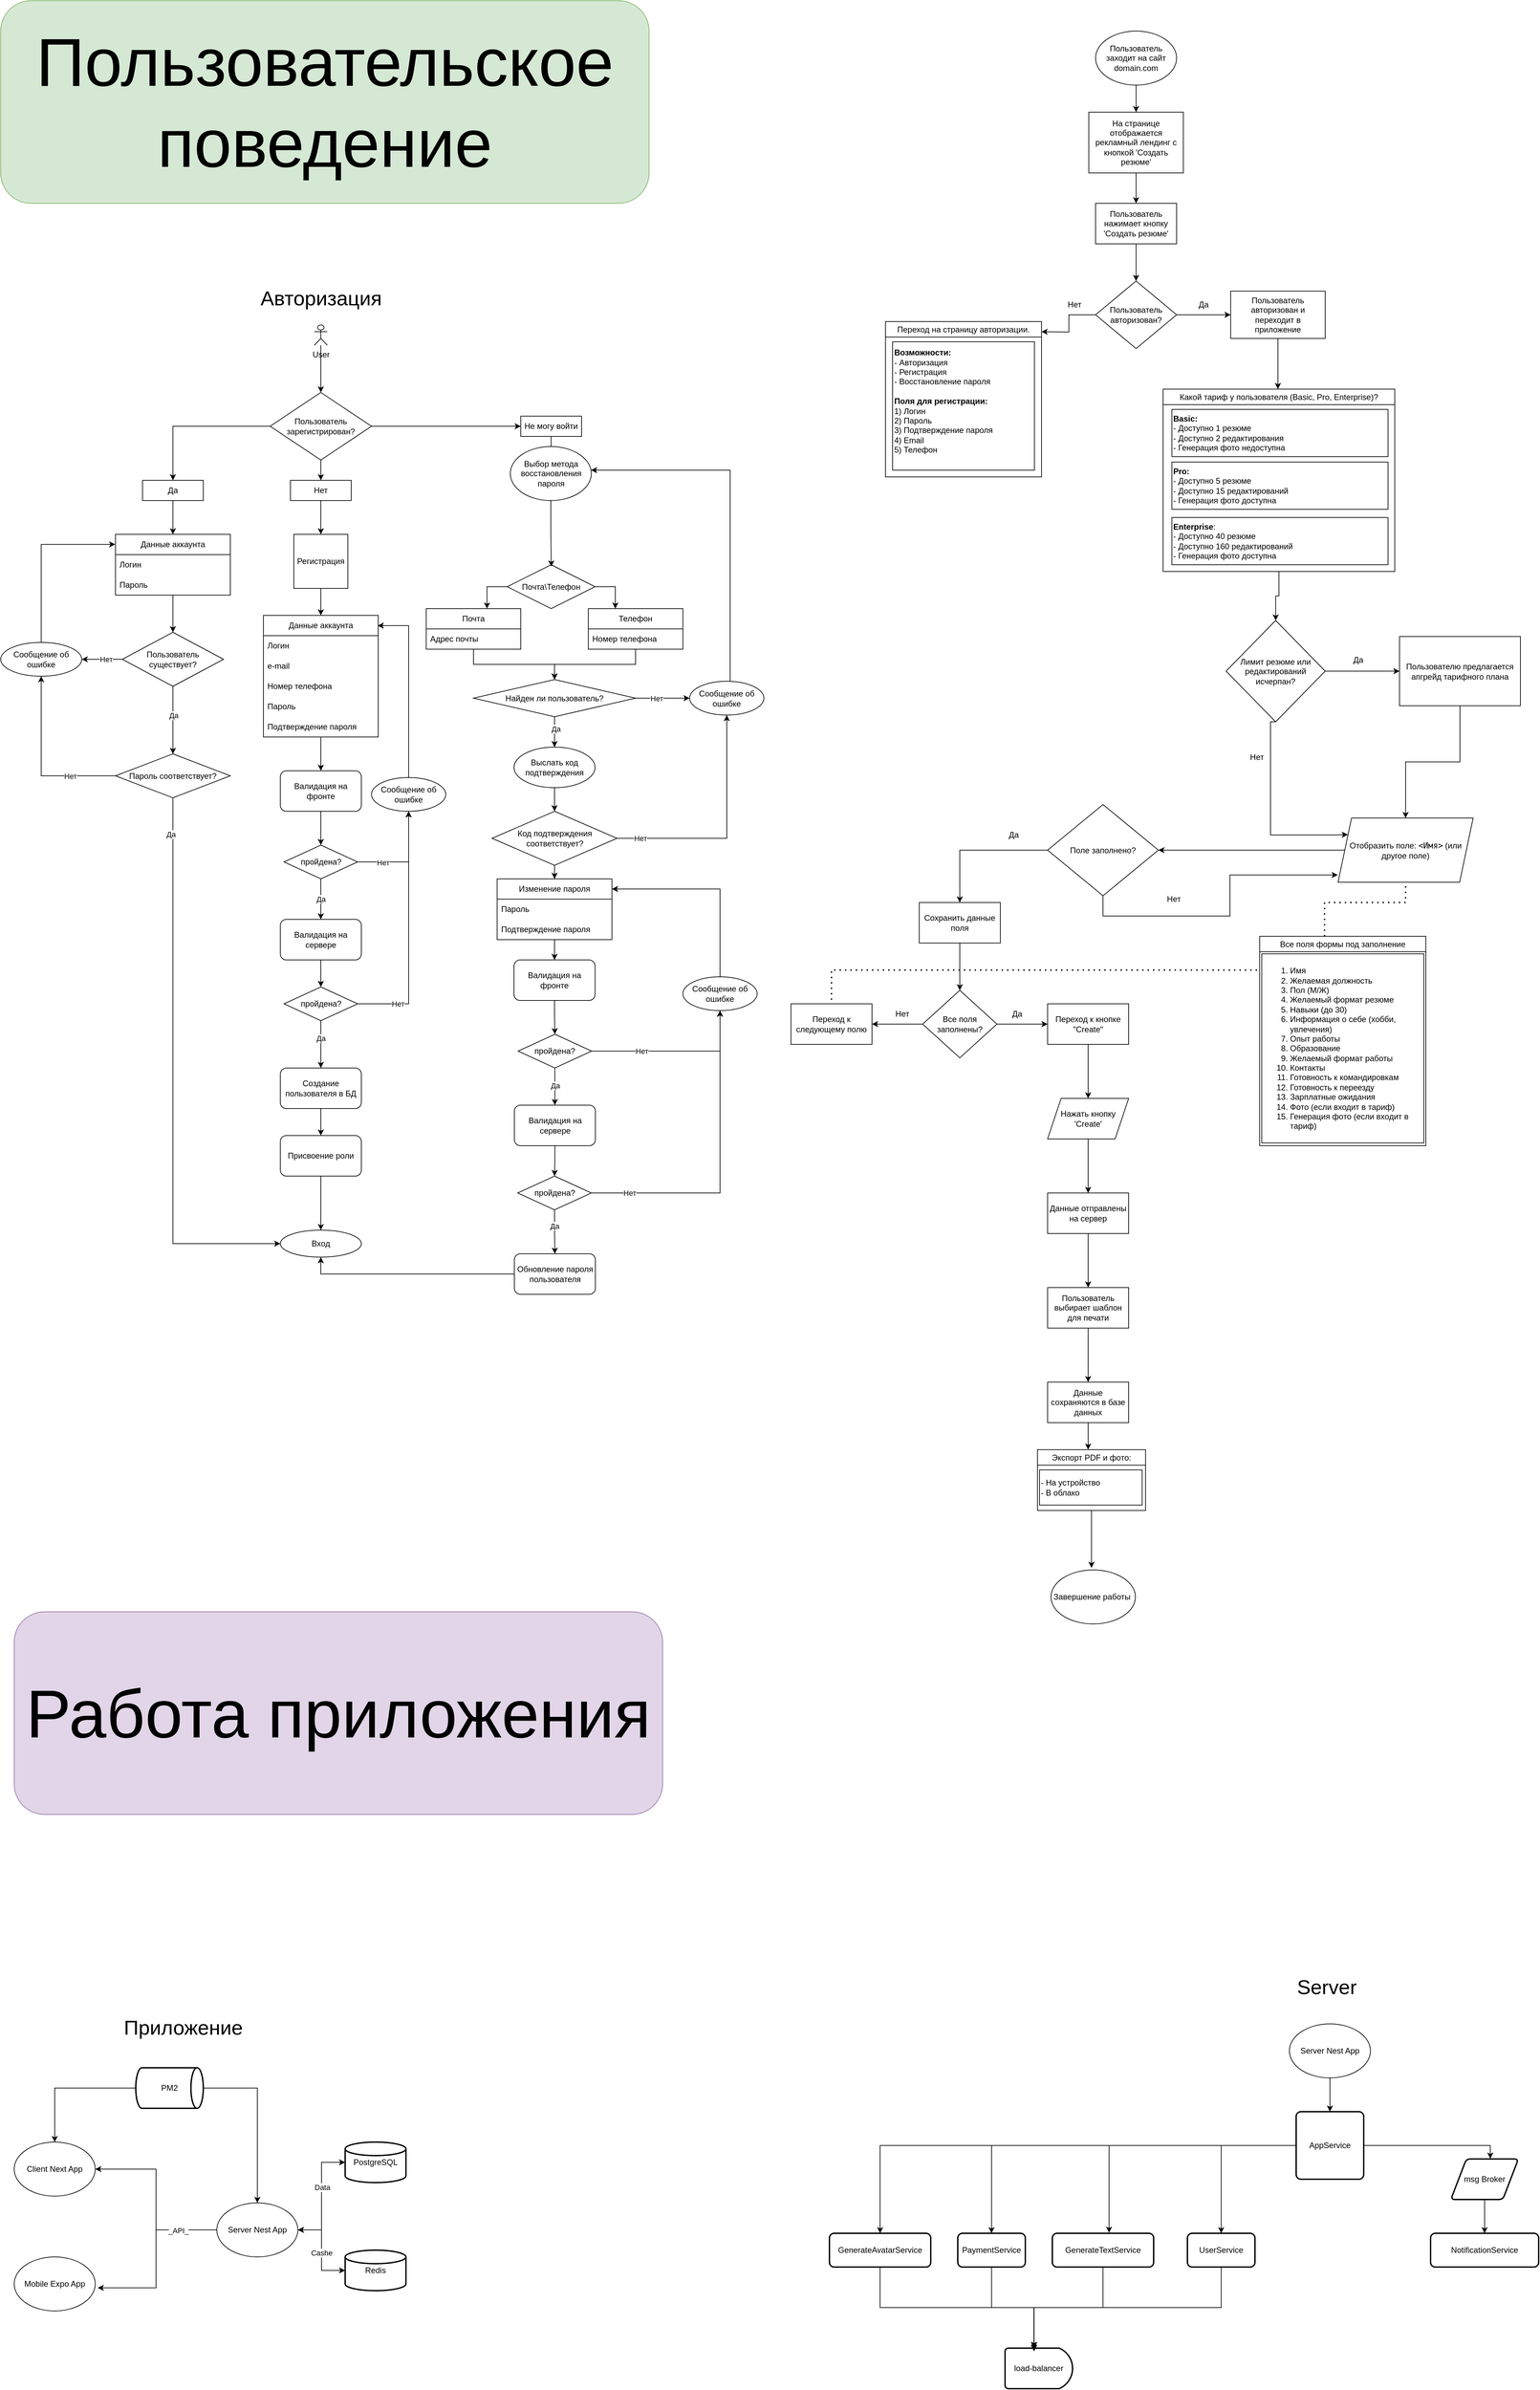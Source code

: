 <mxfile version="25.0.3">
  <diagram name="Страница — 1" id="bwo2oGs9ogktzr2J4hC-">
    <mxGraphModel dx="3313" dy="906" grid="1" gridSize="10" guides="1" tooltips="1" connect="1" arrows="1" fold="1" page="1" pageScale="1" pageWidth="827" pageHeight="1169" math="0" shadow="0">
      <root>
        <mxCell id="0" />
        <mxCell id="1" parent="0" />
        <mxCell id="MzyutKGNI4zdLHdTND5u-3" style="edgeStyle=orthogonalEdgeStyle;rounded=0;orthogonalLoop=1;jettySize=auto;html=1;entryX=0.5;entryY=0;entryDx=0;entryDy=0;" parent="1" source="MzyutKGNI4zdLHdTND5u-1" target="MzyutKGNI4zdLHdTND5u-2" edge="1">
          <mxGeometry relative="1" as="geometry" />
        </mxCell>
        <mxCell id="MzyutKGNI4zdLHdTND5u-1" value="User" style="shape=umlActor;verticalLabelPosition=bottom;verticalAlign=top;html=1;outlineConnect=0;" parent="1" vertex="1">
          <mxGeometry x="-1175.5" y="495" width="19" height="30" as="geometry" />
        </mxCell>
        <mxCell id="MzyutKGNI4zdLHdTND5u-8" style="edgeStyle=orthogonalEdgeStyle;rounded=0;orthogonalLoop=1;jettySize=auto;html=1;entryX=0.5;entryY=0;entryDx=0;entryDy=0;" parent="1" source="MzyutKGNI4zdLHdTND5u-2" target="MzyutKGNI4zdLHdTND5u-6" edge="1">
          <mxGeometry relative="1" as="geometry" />
        </mxCell>
        <mxCell id="MzyutKGNI4zdLHdTND5u-9" style="edgeStyle=orthogonalEdgeStyle;rounded=0;orthogonalLoop=1;jettySize=auto;html=1;" parent="1" source="MzyutKGNI4zdLHdTND5u-2" target="MzyutKGNI4zdLHdTND5u-5" edge="1">
          <mxGeometry relative="1" as="geometry" />
        </mxCell>
        <mxCell id="MzyutKGNI4zdLHdTND5u-10" style="edgeStyle=orthogonalEdgeStyle;rounded=0;orthogonalLoop=1;jettySize=auto;html=1;entryX=0.5;entryY=0;entryDx=0;entryDy=0;" parent="1" source="MzyutKGNI4zdLHdTND5u-2" target="MzyutKGNI4zdLHdTND5u-7" edge="1">
          <mxGeometry relative="1" as="geometry" />
        </mxCell>
        <mxCell id="MzyutKGNI4zdLHdTND5u-2" value="Пользователь зарегистрирован?" style="rhombus;whiteSpace=wrap;html=1;" parent="1" vertex="1">
          <mxGeometry x="-1241" y="595" width="150" height="100" as="geometry" />
        </mxCell>
        <mxCell id="d9KQUfNCZV6TlSe8xaKp-25" style="edgeStyle=orthogonalEdgeStyle;rounded=0;orthogonalLoop=1;jettySize=auto;html=1;entryX=0.5;entryY=0;entryDx=0;entryDy=0;" parent="1" source="MzyutKGNI4zdLHdTND5u-5" target="d9KQUfNCZV6TlSe8xaKp-24" edge="1">
          <mxGeometry relative="1" as="geometry" />
        </mxCell>
        <mxCell id="MzyutKGNI4zdLHdTND5u-5" value="Не могу войти" style="rounded=0;whiteSpace=wrap;html=1;" parent="1" vertex="1">
          <mxGeometry x="-870" y="630" width="90" height="30" as="geometry" />
        </mxCell>
        <mxCell id="d9KQUfNCZV6TlSe8xaKp-7" style="edgeStyle=orthogonalEdgeStyle;rounded=0;orthogonalLoop=1;jettySize=auto;html=1;entryX=0.5;entryY=0;entryDx=0;entryDy=0;" parent="1" source="MzyutKGNI4zdLHdTND5u-6" target="d9KQUfNCZV6TlSe8xaKp-1" edge="1">
          <mxGeometry relative="1" as="geometry" />
        </mxCell>
        <mxCell id="MzyutKGNI4zdLHdTND5u-6" value="Да" style="rounded=0;whiteSpace=wrap;html=1;" parent="1" vertex="1">
          <mxGeometry x="-1430" y="725" width="90" height="30" as="geometry" />
        </mxCell>
        <mxCell id="MzyutKGNI4zdLHdTND5u-14" style="edgeStyle=orthogonalEdgeStyle;rounded=0;orthogonalLoop=1;jettySize=auto;html=1;entryX=0.5;entryY=0;entryDx=0;entryDy=0;" parent="1" source="MzyutKGNI4zdLHdTND5u-7" target="MzyutKGNI4zdLHdTND5u-13" edge="1">
          <mxGeometry relative="1" as="geometry" />
        </mxCell>
        <mxCell id="MzyutKGNI4zdLHdTND5u-7" value="Нет" style="rounded=0;whiteSpace=wrap;html=1;" parent="1" vertex="1">
          <mxGeometry x="-1211" y="725" width="90" height="30" as="geometry" />
        </mxCell>
        <mxCell id="MzyutKGNI4zdLHdTND5u-11" value="Вход" style="ellipse;whiteSpace=wrap;html=1;" parent="1" vertex="1">
          <mxGeometry x="-1226" y="1835" width="120" height="40" as="geometry" />
        </mxCell>
        <mxCell id="MzyutKGNI4zdLHdTND5u-13" value="Регистрация" style="whiteSpace=wrap;html=1;aspect=fixed;" parent="1" vertex="1">
          <mxGeometry x="-1206" y="805" width="80" height="80" as="geometry" />
        </mxCell>
        <mxCell id="MzyutKGNI4zdLHdTND5u-30" style="edgeStyle=orthogonalEdgeStyle;rounded=0;orthogonalLoop=1;jettySize=auto;html=1;entryX=0.5;entryY=0;entryDx=0;entryDy=0;" parent="1" source="MzyutKGNI4zdLHdTND5u-15" target="MzyutKGNI4zdLHdTND5u-22" edge="1">
          <mxGeometry relative="1" as="geometry" />
        </mxCell>
        <mxCell id="MzyutKGNI4zdLHdTND5u-15" value="Данные аккаунта" style="swimlane;fontStyle=0;childLayout=stackLayout;horizontal=1;startSize=30;horizontalStack=0;resizeParent=1;resizeParentMax=0;resizeLast=0;collapsible=1;marginBottom=0;whiteSpace=wrap;html=1;" parent="1" vertex="1">
          <mxGeometry x="-1251" y="925" width="170" height="180" as="geometry" />
        </mxCell>
        <mxCell id="MzyutKGNI4zdLHdTND5u-16" value="Логин&lt;span style=&quot;white-space: pre;&quot;&gt;&#x9;&lt;/span&gt;&lt;span style=&quot;white-space: pre;&quot;&gt;&#x9;&lt;/span&gt;" style="text;strokeColor=none;fillColor=none;align=left;verticalAlign=middle;spacingLeft=4;spacingRight=4;overflow=hidden;points=[[0,0.5],[1,0.5]];portConstraint=eastwest;rotatable=0;whiteSpace=wrap;html=1;" parent="MzyutKGNI4zdLHdTND5u-15" vertex="1">
          <mxGeometry y="30" width="170" height="30" as="geometry" />
        </mxCell>
        <mxCell id="MzyutKGNI4zdLHdTND5u-18" value="e-mail" style="text;strokeColor=none;fillColor=none;align=left;verticalAlign=middle;spacingLeft=4;spacingRight=4;overflow=hidden;points=[[0,0.5],[1,0.5]];portConstraint=eastwest;rotatable=0;whiteSpace=wrap;html=1;" parent="MzyutKGNI4zdLHdTND5u-15" vertex="1">
          <mxGeometry y="60" width="170" height="30" as="geometry" />
        </mxCell>
        <mxCell id="MzyutKGNI4zdLHdTND5u-20" value="Номер телефона" style="text;strokeColor=none;fillColor=none;align=left;verticalAlign=middle;spacingLeft=4;spacingRight=4;overflow=hidden;points=[[0,0.5],[1,0.5]];portConstraint=eastwest;rotatable=0;whiteSpace=wrap;html=1;" parent="MzyutKGNI4zdLHdTND5u-15" vertex="1">
          <mxGeometry y="90" width="170" height="30" as="geometry" />
        </mxCell>
        <mxCell id="MzyutKGNI4zdLHdTND5u-17" value="Пароль" style="text;strokeColor=none;fillColor=none;align=left;verticalAlign=middle;spacingLeft=4;spacingRight=4;overflow=hidden;points=[[0,0.5],[1,0.5]];portConstraint=eastwest;rotatable=0;whiteSpace=wrap;html=1;" parent="MzyutKGNI4zdLHdTND5u-15" vertex="1">
          <mxGeometry y="120" width="170" height="30" as="geometry" />
        </mxCell>
        <mxCell id="MzyutKGNI4zdLHdTND5u-19" value="Подтверждение пароля" style="text;strokeColor=none;fillColor=none;align=left;verticalAlign=middle;spacingLeft=4;spacingRight=4;overflow=hidden;points=[[0,0.5],[1,0.5]];portConstraint=eastwest;rotatable=0;whiteSpace=wrap;html=1;" parent="MzyutKGNI4zdLHdTND5u-15" vertex="1">
          <mxGeometry y="150" width="170" height="30" as="geometry" />
        </mxCell>
        <mxCell id="MzyutKGNI4zdLHdTND5u-21" style="edgeStyle=orthogonalEdgeStyle;rounded=0;orthogonalLoop=1;jettySize=auto;html=1;entryX=0.5;entryY=0;entryDx=0;entryDy=0;" parent="1" source="MzyutKGNI4zdLHdTND5u-13" target="MzyutKGNI4zdLHdTND5u-15" edge="1">
          <mxGeometry relative="1" as="geometry" />
        </mxCell>
        <mxCell id="MzyutKGNI4zdLHdTND5u-26" style="edgeStyle=orthogonalEdgeStyle;rounded=0;orthogonalLoop=1;jettySize=auto;html=1;entryX=0.5;entryY=0;entryDx=0;entryDy=0;" parent="1" source="MzyutKGNI4zdLHdTND5u-22" target="MzyutKGNI4zdLHdTND5u-24" edge="1">
          <mxGeometry relative="1" as="geometry" />
        </mxCell>
        <mxCell id="MzyutKGNI4zdLHdTND5u-22" value="Валидация на фронте" style="rounded=1;whiteSpace=wrap;html=1;" parent="1" vertex="1">
          <mxGeometry x="-1226" y="1155" width="120" height="60" as="geometry" />
        </mxCell>
        <mxCell id="MzyutKGNI4zdLHdTND5u-36" style="edgeStyle=orthogonalEdgeStyle;rounded=0;orthogonalLoop=1;jettySize=auto;html=1;entryX=0.5;entryY=0;entryDx=0;entryDy=0;" parent="1" source="MzyutKGNI4zdLHdTND5u-23" target="MzyutKGNI4zdLHdTND5u-35" edge="1">
          <mxGeometry relative="1" as="geometry" />
        </mxCell>
        <mxCell id="MzyutKGNI4zdLHdTND5u-23" value="Валидация на сервере" style="rounded=1;whiteSpace=wrap;html=1;" parent="1" vertex="1">
          <mxGeometry x="-1226" y="1375" width="120" height="60" as="geometry" />
        </mxCell>
        <mxCell id="MzyutKGNI4zdLHdTND5u-27" style="edgeStyle=orthogonalEdgeStyle;rounded=0;orthogonalLoop=1;jettySize=auto;html=1;entryX=0.5;entryY=0;entryDx=0;entryDy=0;" parent="1" source="MzyutKGNI4zdLHdTND5u-24" target="MzyutKGNI4zdLHdTND5u-23" edge="1">
          <mxGeometry relative="1" as="geometry" />
        </mxCell>
        <mxCell id="MzyutKGNI4zdLHdTND5u-28" value="Да" style="edgeLabel;html=1;align=center;verticalAlign=middle;resizable=0;points=[];" parent="MzyutKGNI4zdLHdTND5u-27" vertex="1" connectable="0">
          <mxGeometry x="0.556" relative="1" as="geometry">
            <mxPoint y="-17" as="offset" />
          </mxGeometry>
        </mxCell>
        <mxCell id="MzyutKGNI4zdLHdTND5u-33" style="edgeStyle=orthogonalEdgeStyle;rounded=0;orthogonalLoop=1;jettySize=auto;html=1;entryX=0.5;entryY=1;entryDx=0;entryDy=0;" parent="1" source="MzyutKGNI4zdLHdTND5u-24" target="MzyutKGNI4zdLHdTND5u-31" edge="1">
          <mxGeometry relative="1" as="geometry" />
        </mxCell>
        <mxCell id="MzyutKGNI4zdLHdTND5u-34" value="Нет" style="edgeLabel;html=1;align=center;verticalAlign=middle;resizable=0;points=[];" parent="MzyutKGNI4zdLHdTND5u-33" vertex="1" connectable="0">
          <mxGeometry x="-0.502" y="-1" relative="1" as="geometry">
            <mxPoint as="offset" />
          </mxGeometry>
        </mxCell>
        <mxCell id="MzyutKGNI4zdLHdTND5u-24" value="пройдена?" style="rhombus;whiteSpace=wrap;html=1;" parent="1" vertex="1">
          <mxGeometry x="-1220.5" y="1265" width="109" height="50" as="geometry" />
        </mxCell>
        <mxCell id="MzyutKGNI4zdLHdTND5u-31" value="Сообщение об ошибке" style="ellipse;whiteSpace=wrap;html=1;" parent="1" vertex="1">
          <mxGeometry x="-1091" y="1165" width="110" height="50" as="geometry" />
        </mxCell>
        <mxCell id="MzyutKGNI4zdLHdTND5u-32" style="edgeStyle=orthogonalEdgeStyle;rounded=0;orthogonalLoop=1;jettySize=auto;html=1;entryX=0.995;entryY=0.084;entryDx=0;entryDy=0;entryPerimeter=0;" parent="1" source="MzyutKGNI4zdLHdTND5u-31" target="MzyutKGNI4zdLHdTND5u-15" edge="1">
          <mxGeometry relative="1" as="geometry" />
        </mxCell>
        <mxCell id="MzyutKGNI4zdLHdTND5u-37" style="edgeStyle=orthogonalEdgeStyle;rounded=0;orthogonalLoop=1;jettySize=auto;html=1;entryX=0.5;entryY=1;entryDx=0;entryDy=0;" parent="1" source="MzyutKGNI4zdLHdTND5u-35" target="MzyutKGNI4zdLHdTND5u-31" edge="1">
          <mxGeometry relative="1" as="geometry" />
        </mxCell>
        <mxCell id="MzyutKGNI4zdLHdTND5u-38" value="Нет" style="edgeLabel;html=1;align=center;verticalAlign=middle;resizable=0;points=[];" parent="MzyutKGNI4zdLHdTND5u-37" vertex="1" connectable="0">
          <mxGeometry x="-0.6" y="-2" relative="1" as="geometry">
            <mxPoint x="-13" y="-2" as="offset" />
          </mxGeometry>
        </mxCell>
        <mxCell id="MzyutKGNI4zdLHdTND5u-40" style="edgeStyle=orthogonalEdgeStyle;rounded=0;orthogonalLoop=1;jettySize=auto;html=1;" parent="1" source="MzyutKGNI4zdLHdTND5u-35" target="MzyutKGNI4zdLHdTND5u-39" edge="1">
          <mxGeometry relative="1" as="geometry" />
        </mxCell>
        <mxCell id="MzyutKGNI4zdLHdTND5u-41" value="Да" style="edgeLabel;html=1;align=center;verticalAlign=middle;resizable=0;points=[];" parent="MzyutKGNI4zdLHdTND5u-40" vertex="1" connectable="0">
          <mxGeometry x="-0.261" y="2" relative="1" as="geometry">
            <mxPoint x="-2" as="offset" />
          </mxGeometry>
        </mxCell>
        <mxCell id="MzyutKGNI4zdLHdTND5u-35" value="пройдена?" style="rhombus;whiteSpace=wrap;html=1;" parent="1" vertex="1">
          <mxGeometry x="-1220.5" y="1475" width="109" height="50" as="geometry" />
        </mxCell>
        <mxCell id="MzyutKGNI4zdLHdTND5u-43" style="edgeStyle=orthogonalEdgeStyle;rounded=0;orthogonalLoop=1;jettySize=auto;html=1;entryX=0.5;entryY=0;entryDx=0;entryDy=0;" parent="1" source="MzyutKGNI4zdLHdTND5u-39" target="MzyutKGNI4zdLHdTND5u-42" edge="1">
          <mxGeometry relative="1" as="geometry" />
        </mxCell>
        <mxCell id="MzyutKGNI4zdLHdTND5u-39" value="Создание пользователя в БД" style="rounded=1;whiteSpace=wrap;html=1;" parent="1" vertex="1">
          <mxGeometry x="-1226" y="1595" width="120" height="60" as="geometry" />
        </mxCell>
        <mxCell id="MzyutKGNI4zdLHdTND5u-44" style="edgeStyle=orthogonalEdgeStyle;rounded=0;orthogonalLoop=1;jettySize=auto;html=1;" parent="1" source="MzyutKGNI4zdLHdTND5u-42" target="MzyutKGNI4zdLHdTND5u-11" edge="1">
          <mxGeometry relative="1" as="geometry" />
        </mxCell>
        <mxCell id="MzyutKGNI4zdLHdTND5u-42" value="Присвоение роли" style="rounded=1;whiteSpace=wrap;html=1;" parent="1" vertex="1">
          <mxGeometry x="-1226" y="1695" width="120" height="60" as="geometry" />
        </mxCell>
        <mxCell id="MzyutKGNI4zdLHdTND5u-45" value="Client Next App" style="ellipse;whiteSpace=wrap;html=1;" parent="1" vertex="1">
          <mxGeometry x="-1620" y="3185" width="120" height="80" as="geometry" />
        </mxCell>
        <mxCell id="MzyutKGNI4zdLHdTND5u-48" style="edgeStyle=orthogonalEdgeStyle;rounded=0;orthogonalLoop=1;jettySize=auto;html=1;entryX=1;entryY=0.5;entryDx=0;entryDy=0;" parent="1" source="MzyutKGNI4zdLHdTND5u-46" target="MzyutKGNI4zdLHdTND5u-45" edge="1">
          <mxGeometry relative="1" as="geometry" />
        </mxCell>
        <mxCell id="MzyutKGNI4zdLHdTND5u-46" value="Server Nest App" style="ellipse;whiteSpace=wrap;html=1;" parent="1" vertex="1">
          <mxGeometry x="-1320" y="3275" width="120" height="80" as="geometry" />
        </mxCell>
        <mxCell id="MzyutKGNI4zdLHdTND5u-47" value="Mobile Expo App" style="ellipse;whiteSpace=wrap;html=1;" parent="1" vertex="1">
          <mxGeometry x="-1620" y="3355" width="120" height="80" as="geometry" />
        </mxCell>
        <mxCell id="MzyutKGNI4zdLHdTND5u-49" style="edgeStyle=orthogonalEdgeStyle;rounded=0;orthogonalLoop=1;jettySize=auto;html=1;entryX=1.03;entryY=0.572;entryDx=0;entryDy=0;entryPerimeter=0;" parent="1" source="MzyutKGNI4zdLHdTND5u-46" target="MzyutKGNI4zdLHdTND5u-47" edge="1">
          <mxGeometry relative="1" as="geometry" />
        </mxCell>
        <mxCell id="MzyutKGNI4zdLHdTND5u-50" value="_API_ " style="edgeLabel;html=1;align=center;verticalAlign=middle;resizable=0;points=[];" parent="MzyutKGNI4zdLHdTND5u-49" vertex="1" connectable="0">
          <mxGeometry x="-0.564" y="1" relative="1" as="geometry">
            <mxPoint as="offset" />
          </mxGeometry>
        </mxCell>
        <mxCell id="MzyutKGNI4zdLHdTND5u-54" style="edgeStyle=orthogonalEdgeStyle;rounded=0;orthogonalLoop=1;jettySize=auto;html=1;entryX=1;entryY=0.5;entryDx=0;entryDy=0;" parent="1" source="MzyutKGNI4zdLHdTND5u-51" target="MzyutKGNI4zdLHdTND5u-46" edge="1">
          <mxGeometry relative="1" as="geometry" />
        </mxCell>
        <mxCell id="MzyutKGNI4zdLHdTND5u-51" value="PostgreSQL" style="strokeWidth=2;html=1;shape=mxgraph.flowchart.database;whiteSpace=wrap;" parent="1" vertex="1">
          <mxGeometry x="-1130" y="3185" width="90" height="60" as="geometry" />
        </mxCell>
        <mxCell id="MzyutKGNI4zdLHdTND5u-52" style="edgeStyle=orthogonalEdgeStyle;rounded=0;orthogonalLoop=1;jettySize=auto;html=1;entryX=0;entryY=0.5;entryDx=0;entryDy=0;entryPerimeter=0;" parent="1" source="MzyutKGNI4zdLHdTND5u-46" target="MzyutKGNI4zdLHdTND5u-51" edge="1">
          <mxGeometry relative="1" as="geometry" />
        </mxCell>
        <mxCell id="MzyutKGNI4zdLHdTND5u-62" value="Data" style="edgeLabel;html=1;align=center;verticalAlign=middle;resizable=0;points=[];" parent="MzyutKGNI4zdLHdTND5u-52" vertex="1" connectable="0">
          <mxGeometry x="0.151" y="-1" relative="1" as="geometry">
            <mxPoint as="offset" />
          </mxGeometry>
        </mxCell>
        <mxCell id="MzyutKGNI4zdLHdTND5u-56" style="edgeStyle=orthogonalEdgeStyle;rounded=0;orthogonalLoop=1;jettySize=auto;html=1;entryX=1;entryY=0.5;entryDx=0;entryDy=0;" parent="1" source="MzyutKGNI4zdLHdTND5u-55" target="MzyutKGNI4zdLHdTND5u-46" edge="1">
          <mxGeometry relative="1" as="geometry" />
        </mxCell>
        <mxCell id="MzyutKGNI4zdLHdTND5u-55" value="Redis" style="strokeWidth=2;html=1;shape=mxgraph.flowchart.database;whiteSpace=wrap;" parent="1" vertex="1">
          <mxGeometry x="-1130" y="3345" width="90" height="60" as="geometry" />
        </mxCell>
        <mxCell id="MzyutKGNI4zdLHdTND5u-57" style="edgeStyle=orthogonalEdgeStyle;rounded=0;orthogonalLoop=1;jettySize=auto;html=1;entryX=0;entryY=0.5;entryDx=0;entryDy=0;entryPerimeter=0;" parent="1" source="MzyutKGNI4zdLHdTND5u-46" target="MzyutKGNI4zdLHdTND5u-55" edge="1">
          <mxGeometry relative="1" as="geometry" />
        </mxCell>
        <mxCell id="MzyutKGNI4zdLHdTND5u-61" value="Cashe" style="edgeLabel;html=1;align=center;verticalAlign=middle;resizable=0;points=[];" parent="MzyutKGNI4zdLHdTND5u-57" vertex="1" connectable="0">
          <mxGeometry x="0.062" relative="1" as="geometry">
            <mxPoint as="offset" />
          </mxGeometry>
        </mxCell>
        <mxCell id="MzyutKGNI4zdLHdTND5u-59" style="edgeStyle=orthogonalEdgeStyle;rounded=0;orthogonalLoop=1;jettySize=auto;html=1;entryX=0.5;entryY=0;entryDx=0;entryDy=0;" parent="1" source="MzyutKGNI4zdLHdTND5u-58" target="MzyutKGNI4zdLHdTND5u-46" edge="1">
          <mxGeometry relative="1" as="geometry">
            <Array as="points">
              <mxPoint x="-1260" y="3105" />
            </Array>
          </mxGeometry>
        </mxCell>
        <mxCell id="MzyutKGNI4zdLHdTND5u-60" style="edgeStyle=orthogonalEdgeStyle;rounded=0;orthogonalLoop=1;jettySize=auto;html=1;" parent="1" source="MzyutKGNI4zdLHdTND5u-58" target="MzyutKGNI4zdLHdTND5u-45" edge="1">
          <mxGeometry relative="1" as="geometry" />
        </mxCell>
        <mxCell id="MzyutKGNI4zdLHdTND5u-58" value="PM2" style="strokeWidth=2;html=1;shape=mxgraph.flowchart.direct_data;whiteSpace=wrap;" parent="1" vertex="1">
          <mxGeometry x="-1440" y="3075" width="100" height="60" as="geometry" />
        </mxCell>
        <mxCell id="MzyutKGNI4zdLHdTND5u-65" style="edgeStyle=orthogonalEdgeStyle;rounded=0;orthogonalLoop=1;jettySize=auto;html=1;entryX=0.5;entryY=0;entryDx=0;entryDy=0;" parent="1" source="MzyutKGNI4zdLHdTND5u-63" target="MzyutKGNI4zdLHdTND5u-67" edge="1">
          <mxGeometry relative="1" as="geometry">
            <mxPoint x="328.0" y="3190" as="targetPoint" />
          </mxGeometry>
        </mxCell>
        <mxCell id="MzyutKGNI4zdLHdTND5u-63" value="Server Nest App" style="ellipse;whiteSpace=wrap;html=1;" parent="1" vertex="1">
          <mxGeometry x="268" y="3010" width="120" height="80" as="geometry" />
        </mxCell>
        <mxCell id="MzyutKGNI4zdLHdTND5u-66" value="NotificationService" style="rounded=1;whiteSpace=wrap;html=1;absoluteArcSize=1;arcSize=14;strokeWidth=2;" parent="1" vertex="1">
          <mxGeometry x="477" y="3320" width="160" height="50" as="geometry" />
        </mxCell>
        <mxCell id="MzyutKGNI4zdLHdTND5u-72" style="edgeStyle=orthogonalEdgeStyle;rounded=0;orthogonalLoop=1;jettySize=auto;html=1;entryX=0.5;entryY=0;entryDx=0;entryDy=0;" parent="1" source="MzyutKGNI4zdLHdTND5u-67" target="MzyutKGNI4zdLHdTND5u-71" edge="1">
          <mxGeometry relative="1" as="geometry" />
        </mxCell>
        <mxCell id="MzyutKGNI4zdLHdTND5u-74" style="edgeStyle=orthogonalEdgeStyle;rounded=0;orthogonalLoop=1;jettySize=auto;html=1;" parent="1" source="MzyutKGNI4zdLHdTND5u-67" target="MzyutKGNI4zdLHdTND5u-73" edge="1">
          <mxGeometry relative="1" as="geometry" />
        </mxCell>
        <mxCell id="MzyutKGNI4zdLHdTND5u-78" style="edgeStyle=orthogonalEdgeStyle;rounded=0;orthogonalLoop=1;jettySize=auto;html=1;entryX=0.5;entryY=0;entryDx=0;entryDy=0;" parent="1" source="MzyutKGNI4zdLHdTND5u-67" target="MzyutKGNI4zdLHdTND5u-77" edge="1">
          <mxGeometry relative="1" as="geometry" />
        </mxCell>
        <mxCell id="MzyutKGNI4zdLHdTND5u-67" value="AppService" style="rounded=1;whiteSpace=wrap;html=1;absoluteArcSize=1;arcSize=14;strokeWidth=2;" parent="1" vertex="1">
          <mxGeometry x="278" y="3140" width="100" height="100" as="geometry" />
        </mxCell>
        <mxCell id="MzyutKGNI4zdLHdTND5u-70" style="edgeStyle=orthogonalEdgeStyle;rounded=0;orthogonalLoop=1;jettySize=auto;html=1;" parent="1" source="MzyutKGNI4zdLHdTND5u-68" target="MzyutKGNI4zdLHdTND5u-66" edge="1">
          <mxGeometry relative="1" as="geometry" />
        </mxCell>
        <mxCell id="MzyutKGNI4zdLHdTND5u-68" value="msg Broker" style="shape=parallelogram;html=1;strokeWidth=2;perimeter=parallelogramPerimeter;whiteSpace=wrap;rounded=1;arcSize=12;size=0.23;" parent="1" vertex="1">
          <mxGeometry x="507" y="3210" width="100" height="60" as="geometry" />
        </mxCell>
        <mxCell id="MzyutKGNI4zdLHdTND5u-69" style="edgeStyle=orthogonalEdgeStyle;rounded=0;orthogonalLoop=1;jettySize=auto;html=1;entryX=0.584;entryY=-0.007;entryDx=0;entryDy=0;entryPerimeter=0;" parent="1" source="MzyutKGNI4zdLHdTND5u-67" target="MzyutKGNI4zdLHdTND5u-68" edge="1">
          <mxGeometry relative="1" as="geometry" />
        </mxCell>
        <mxCell id="MzyutKGNI4zdLHdTND5u-71" value="PaymentService" style="rounded=1;whiteSpace=wrap;html=1;absoluteArcSize=1;arcSize=14;strokeWidth=2;" parent="1" vertex="1">
          <mxGeometry x="-223" y="3320" width="100" height="50" as="geometry" />
        </mxCell>
        <mxCell id="MzyutKGNI4zdLHdTND5u-73" value="UserService" style="rounded=1;whiteSpace=wrap;html=1;absoluteArcSize=1;arcSize=14;strokeWidth=2;" parent="1" vertex="1">
          <mxGeometry x="117" y="3320" width="100" height="50" as="geometry" />
        </mxCell>
        <mxCell id="MzyutKGNI4zdLHdTND5u-75" value="GenerateTextService" style="rounded=1;whiteSpace=wrap;html=1;absoluteArcSize=1;arcSize=14;strokeWidth=2;" parent="1" vertex="1">
          <mxGeometry x="-83" y="3320" width="150" height="50" as="geometry" />
        </mxCell>
        <mxCell id="MzyutKGNI4zdLHdTND5u-76" style="edgeStyle=orthogonalEdgeStyle;rounded=0;orthogonalLoop=1;jettySize=auto;html=1;entryX=0.56;entryY=-0.016;entryDx=0;entryDy=0;entryPerimeter=0;" parent="1" source="MzyutKGNI4zdLHdTND5u-67" target="MzyutKGNI4zdLHdTND5u-75" edge="1">
          <mxGeometry relative="1" as="geometry" />
        </mxCell>
        <mxCell id="MzyutKGNI4zdLHdTND5u-77" value="GenerateAvatarService" style="rounded=1;whiteSpace=wrap;html=1;absoluteArcSize=1;arcSize=14;strokeWidth=2;" parent="1" vertex="1">
          <mxGeometry x="-413" y="3320" width="150" height="50" as="geometry" />
        </mxCell>
        <mxCell id="MzyutKGNI4zdLHdTND5u-79" value="load-balancer" style="strokeWidth=2;html=1;shape=mxgraph.flowchart.delay;whiteSpace=wrap;" parent="1" vertex="1">
          <mxGeometry x="-153" y="3490" width="100" height="60" as="geometry" />
        </mxCell>
        <mxCell id="MzyutKGNI4zdLHdTND5u-80" style="edgeStyle=orthogonalEdgeStyle;rounded=0;orthogonalLoop=1;jettySize=auto;html=1;entryX=0.429;entryY=0.065;entryDx=0;entryDy=0;entryPerimeter=0;" parent="1" source="MzyutKGNI4zdLHdTND5u-77" target="MzyutKGNI4zdLHdTND5u-79" edge="1">
          <mxGeometry relative="1" as="geometry">
            <Array as="points">
              <mxPoint x="-338" y="3430" />
              <mxPoint x="-110" y="3430" />
            </Array>
          </mxGeometry>
        </mxCell>
        <mxCell id="MzyutKGNI4zdLHdTND5u-81" style="edgeStyle=orthogonalEdgeStyle;rounded=0;orthogonalLoop=1;jettySize=auto;html=1;entryX=0.429;entryY=-0.005;entryDx=0;entryDy=0;entryPerimeter=0;" parent="1" source="MzyutKGNI4zdLHdTND5u-71" target="MzyutKGNI4zdLHdTND5u-79" edge="1">
          <mxGeometry relative="1" as="geometry" />
        </mxCell>
        <mxCell id="MzyutKGNI4zdLHdTND5u-82" style="edgeStyle=orthogonalEdgeStyle;rounded=0;orthogonalLoop=1;jettySize=auto;html=1;entryX=0.429;entryY=0.082;entryDx=0;entryDy=0;entryPerimeter=0;" parent="1" source="MzyutKGNI4zdLHdTND5u-75" target="MzyutKGNI4zdLHdTND5u-79" edge="1">
          <mxGeometry relative="1" as="geometry" />
        </mxCell>
        <mxCell id="MzyutKGNI4zdLHdTND5u-83" style="edgeStyle=orthogonalEdgeStyle;rounded=0;orthogonalLoop=1;jettySize=auto;html=1;entryX=0.429;entryY=0.012;entryDx=0;entryDy=0;entryPerimeter=0;" parent="1" source="MzyutKGNI4zdLHdTND5u-73" target="MzyutKGNI4zdLHdTND5u-79" edge="1">
          <mxGeometry relative="1" as="geometry">
            <Array as="points">
              <mxPoint x="167" y="3430" />
              <mxPoint x="-110" y="3430" />
            </Array>
          </mxGeometry>
        </mxCell>
        <mxCell id="MzyutKGNI4zdLHdTND5u-84" value="&lt;font style=&quot;font-size: 30px;&quot;&gt;Авторизация&lt;/font&gt;" style="text;html=1;align=center;verticalAlign=middle;resizable=0;points=[];autosize=1;strokeColor=none;fillColor=none;strokeWidth=5;" parent="1" vertex="1">
          <mxGeometry x="-1266" y="430" width="200" height="50" as="geometry" />
        </mxCell>
        <mxCell id="MzyutKGNI4zdLHdTND5u-85" value="&lt;font style=&quot;font-size: 30px;&quot;&gt;&lt;font style=&quot;vertical-align: inherit;&quot;&gt;&lt;font style=&quot;vertical-align: inherit;&quot;&gt;Приложение&lt;/font&gt;&lt;/font&gt;&lt;br&gt;&lt;/font&gt;" style="text;html=1;align=center;verticalAlign=middle;resizable=0;points=[];autosize=1;strokeColor=none;fillColor=none;strokeWidth=5;" parent="1" vertex="1">
          <mxGeometry x="-1470" y="2990" width="200" height="50" as="geometry" />
        </mxCell>
        <mxCell id="MzyutKGNI4zdLHdTND5u-86" value="&lt;font style=&quot;font-size: 30px;&quot;&gt;Server&lt;/font&gt;" style="text;html=1;align=center;verticalAlign=middle;resizable=0;points=[];autosize=1;strokeColor=none;fillColor=none;strokeWidth=5;" parent="1" vertex="1">
          <mxGeometry x="268" y="2930" width="110" height="50" as="geometry" />
        </mxCell>
        <mxCell id="d9KQUfNCZV6TlSe8xaKp-9" style="edgeStyle=orthogonalEdgeStyle;rounded=0;orthogonalLoop=1;jettySize=auto;html=1;" parent="1" source="d9KQUfNCZV6TlSe8xaKp-1" target="d9KQUfNCZV6TlSe8xaKp-8" edge="1">
          <mxGeometry relative="1" as="geometry" />
        </mxCell>
        <mxCell id="d9KQUfNCZV6TlSe8xaKp-1" value="Данные аккаунта" style="swimlane;fontStyle=0;childLayout=stackLayout;horizontal=1;startSize=30;horizontalStack=0;resizeParent=1;resizeParentMax=0;resizeLast=0;collapsible=1;marginBottom=0;whiteSpace=wrap;html=1;" parent="1" vertex="1">
          <mxGeometry x="-1470" y="805" width="170" height="90" as="geometry">
            <mxRectangle x="-1470" y="805" width="140" height="30" as="alternateBounds" />
          </mxGeometry>
        </mxCell>
        <mxCell id="d9KQUfNCZV6TlSe8xaKp-2" value="Логин&lt;span style=&quot;white-space: pre;&quot;&gt;&#x9;&lt;/span&gt;&lt;span style=&quot;white-space: pre;&quot;&gt;&#x9;&lt;/span&gt;" style="text;strokeColor=none;fillColor=none;align=left;verticalAlign=middle;spacingLeft=4;spacingRight=4;overflow=hidden;points=[[0,0.5],[1,0.5]];portConstraint=eastwest;rotatable=0;whiteSpace=wrap;html=1;" parent="d9KQUfNCZV6TlSe8xaKp-1" vertex="1">
          <mxGeometry y="30" width="170" height="30" as="geometry" />
        </mxCell>
        <mxCell id="d9KQUfNCZV6TlSe8xaKp-5" value="Пароль" style="text;strokeColor=none;fillColor=none;align=left;verticalAlign=middle;spacingLeft=4;spacingRight=4;overflow=hidden;points=[[0,0.5],[1,0.5]];portConstraint=eastwest;rotatable=0;whiteSpace=wrap;html=1;" parent="d9KQUfNCZV6TlSe8xaKp-1" vertex="1">
          <mxGeometry y="60" width="170" height="30" as="geometry" />
        </mxCell>
        <mxCell id="d9KQUfNCZV6TlSe8xaKp-13" style="edgeStyle=orthogonalEdgeStyle;rounded=0;orthogonalLoop=1;jettySize=auto;html=1;" parent="1" source="d9KQUfNCZV6TlSe8xaKp-8" target="d9KQUfNCZV6TlSe8xaKp-12" edge="1">
          <mxGeometry relative="1" as="geometry" />
        </mxCell>
        <mxCell id="d9KQUfNCZV6TlSe8xaKp-14" value="Да" style="edgeLabel;html=1;align=center;verticalAlign=middle;resizable=0;points=[];" parent="d9KQUfNCZV6TlSe8xaKp-13" vertex="1" connectable="0">
          <mxGeometry x="-0.146" y="1" relative="1" as="geometry">
            <mxPoint as="offset" />
          </mxGeometry>
        </mxCell>
        <mxCell id="d9KQUfNCZV6TlSe8xaKp-19" style="edgeStyle=orthogonalEdgeStyle;rounded=0;orthogonalLoop=1;jettySize=auto;html=1;" parent="1" source="d9KQUfNCZV6TlSe8xaKp-8" target="d9KQUfNCZV6TlSe8xaKp-17" edge="1">
          <mxGeometry relative="1" as="geometry">
            <mxPoint x="-1520.0" y="990" as="targetPoint" />
          </mxGeometry>
        </mxCell>
        <mxCell id="d9KQUfNCZV6TlSe8xaKp-21" value="Нет" style="edgeLabel;html=1;align=center;verticalAlign=middle;resizable=0;points=[];" parent="d9KQUfNCZV6TlSe8xaKp-19" vertex="1" connectable="0">
          <mxGeometry x="-0.203" relative="1" as="geometry">
            <mxPoint as="offset" />
          </mxGeometry>
        </mxCell>
        <mxCell id="d9KQUfNCZV6TlSe8xaKp-8" value="Пользователь существует?" style="rhombus;whiteSpace=wrap;html=1;" parent="1" vertex="1">
          <mxGeometry x="-1460" y="950" width="150" height="80" as="geometry" />
        </mxCell>
        <mxCell id="d9KQUfNCZV6TlSe8xaKp-15" style="edgeStyle=orthogonalEdgeStyle;rounded=0;orthogonalLoop=1;jettySize=auto;html=1;entryX=0;entryY=0.5;entryDx=0;entryDy=0;" parent="1" source="d9KQUfNCZV6TlSe8xaKp-12" target="MzyutKGNI4zdLHdTND5u-11" edge="1">
          <mxGeometry relative="1" as="geometry">
            <Array as="points">
              <mxPoint x="-1385" y="1855" />
            </Array>
          </mxGeometry>
        </mxCell>
        <mxCell id="d9KQUfNCZV6TlSe8xaKp-16" value="Да" style="edgeLabel;html=1;align=center;verticalAlign=middle;resizable=0;points=[];" parent="d9KQUfNCZV6TlSe8xaKp-15" vertex="1" connectable="0">
          <mxGeometry x="-0.868" y="-3" relative="1" as="geometry">
            <mxPoint as="offset" />
          </mxGeometry>
        </mxCell>
        <mxCell id="d9KQUfNCZV6TlSe8xaKp-18" style="edgeStyle=orthogonalEdgeStyle;rounded=0;orthogonalLoop=1;jettySize=auto;html=1;" parent="1" source="d9KQUfNCZV6TlSe8xaKp-12" target="d9KQUfNCZV6TlSe8xaKp-17" edge="1">
          <mxGeometry relative="1" as="geometry">
            <mxPoint x="-1580.0" y="1015" as="targetPoint" />
          </mxGeometry>
        </mxCell>
        <mxCell id="d9KQUfNCZV6TlSe8xaKp-22" value="Нет" style="edgeLabel;html=1;align=center;verticalAlign=middle;resizable=0;points=[];" parent="d9KQUfNCZV6TlSe8xaKp-18" vertex="1" connectable="0">
          <mxGeometry x="-0.481" relative="1" as="geometry">
            <mxPoint as="offset" />
          </mxGeometry>
        </mxCell>
        <mxCell id="d9KQUfNCZV6TlSe8xaKp-12" value="Пароль соответствует?" style="rhombus;whiteSpace=wrap;html=1;" parent="1" vertex="1">
          <mxGeometry x="-1470" y="1130" width="170" height="65" as="geometry" />
        </mxCell>
        <mxCell id="d9KQUfNCZV6TlSe8xaKp-17" value="Сообщение об ошибке" style="ellipse;whiteSpace=wrap;html=1;" parent="1" vertex="1">
          <mxGeometry x="-1640" y="965" width="120" height="50" as="geometry" />
        </mxCell>
        <mxCell id="d9KQUfNCZV6TlSe8xaKp-23" style="edgeStyle=orthogonalEdgeStyle;rounded=0;orthogonalLoop=1;jettySize=auto;html=1;entryX=-0.002;entryY=0.165;entryDx=0;entryDy=0;entryPerimeter=0;" parent="1" source="d9KQUfNCZV6TlSe8xaKp-17" target="d9KQUfNCZV6TlSe8xaKp-1" edge="1">
          <mxGeometry relative="1" as="geometry">
            <mxPoint x="-1580.0" y="965" as="sourcePoint" />
            <Array as="points">
              <mxPoint x="-1580" y="820" />
            </Array>
          </mxGeometry>
        </mxCell>
        <mxCell id="d9KQUfNCZV6TlSe8xaKp-24" value="Выбор метода восстановления пароля" style="ellipse;whiteSpace=wrap;html=1;" parent="1" vertex="1">
          <mxGeometry x="-885.5" y="675" width="120" height="80" as="geometry" />
        </mxCell>
        <mxCell id="d9KQUfNCZV6TlSe8xaKp-32" style="edgeStyle=orthogonalEdgeStyle;rounded=0;orthogonalLoop=1;jettySize=auto;html=1;" parent="1" source="d9KQUfNCZV6TlSe8xaKp-26" target="d9KQUfNCZV6TlSe8xaKp-28" edge="1">
          <mxGeometry relative="1" as="geometry">
            <Array as="points">
              <mxPoint x="-920" y="883" />
            </Array>
          </mxGeometry>
        </mxCell>
        <mxCell id="d9KQUfNCZV6TlSe8xaKp-35" style="edgeStyle=orthogonalEdgeStyle;rounded=0;orthogonalLoop=1;jettySize=auto;html=1;" parent="1" source="d9KQUfNCZV6TlSe8xaKp-26" target="d9KQUfNCZV6TlSe8xaKp-33" edge="1">
          <mxGeometry relative="1" as="geometry">
            <Array as="points">
              <mxPoint x="-730" y="883" />
            </Array>
          </mxGeometry>
        </mxCell>
        <mxCell id="d9KQUfNCZV6TlSe8xaKp-26" value="Почта\Телефон" style="rhombus;whiteSpace=wrap;html=1;" parent="1" vertex="1">
          <mxGeometry x="-890" y="850" width="130" height="65" as="geometry" />
        </mxCell>
        <mxCell id="d9KQUfNCZV6TlSe8xaKp-27" style="edgeStyle=orthogonalEdgeStyle;rounded=0;orthogonalLoop=1;jettySize=auto;html=1;entryX=0.502;entryY=0.043;entryDx=0;entryDy=0;entryPerimeter=0;" parent="1" source="d9KQUfNCZV6TlSe8xaKp-24" target="d9KQUfNCZV6TlSe8xaKp-26" edge="1">
          <mxGeometry relative="1" as="geometry" />
        </mxCell>
        <mxCell id="d9KQUfNCZV6TlSe8xaKp-38" style="edgeStyle=orthogonalEdgeStyle;rounded=0;orthogonalLoop=1;jettySize=auto;html=1;" parent="1" source="d9KQUfNCZV6TlSe8xaKp-28" target="d9KQUfNCZV6TlSe8xaKp-36" edge="1">
          <mxGeometry relative="1" as="geometry" />
        </mxCell>
        <mxCell id="d9KQUfNCZV6TlSe8xaKp-28" value="&lt;div&gt;Почта&lt;/div&gt;" style="swimlane;fontStyle=0;childLayout=stackLayout;horizontal=1;startSize=30;horizontalStack=0;resizeParent=1;resizeParentMax=0;resizeLast=0;collapsible=1;marginBottom=0;whiteSpace=wrap;html=1;" parent="1" vertex="1">
          <mxGeometry x="-1010" y="915" width="140" height="60" as="geometry" />
        </mxCell>
        <mxCell id="d9KQUfNCZV6TlSe8xaKp-29" value="Адрес почты" style="text;strokeColor=none;fillColor=none;align=left;verticalAlign=middle;spacingLeft=4;spacingRight=4;overflow=hidden;points=[[0,0.5],[1,0.5]];portConstraint=eastwest;rotatable=0;whiteSpace=wrap;html=1;" parent="d9KQUfNCZV6TlSe8xaKp-28" vertex="1">
          <mxGeometry y="30" width="140" height="30" as="geometry" />
        </mxCell>
        <mxCell id="d9KQUfNCZV6TlSe8xaKp-37" style="edgeStyle=orthogonalEdgeStyle;rounded=0;orthogonalLoop=1;jettySize=auto;html=1;entryX=0.5;entryY=0;entryDx=0;entryDy=0;" parent="1" source="d9KQUfNCZV6TlSe8xaKp-33" target="d9KQUfNCZV6TlSe8xaKp-36" edge="1">
          <mxGeometry relative="1" as="geometry" />
        </mxCell>
        <mxCell id="d9KQUfNCZV6TlSe8xaKp-33" value="Телефон" style="swimlane;fontStyle=0;childLayout=stackLayout;horizontal=1;startSize=30;horizontalStack=0;resizeParent=1;resizeParentMax=0;resizeLast=0;collapsible=1;marginBottom=0;whiteSpace=wrap;html=1;" parent="1" vertex="1">
          <mxGeometry x="-770" y="915" width="140" height="60" as="geometry" />
        </mxCell>
        <mxCell id="d9KQUfNCZV6TlSe8xaKp-34" value="Номер телефона" style="text;strokeColor=none;fillColor=none;align=left;verticalAlign=middle;spacingLeft=4;spacingRight=4;overflow=hidden;points=[[0,0.5],[1,0.5]];portConstraint=eastwest;rotatable=0;whiteSpace=wrap;html=1;" parent="d9KQUfNCZV6TlSe8xaKp-33" vertex="1">
          <mxGeometry y="30" width="140" height="30" as="geometry" />
        </mxCell>
        <mxCell id="d9KQUfNCZV6TlSe8xaKp-40" style="edgeStyle=orthogonalEdgeStyle;rounded=0;orthogonalLoop=1;jettySize=auto;html=1;" parent="1" source="d9KQUfNCZV6TlSe8xaKp-36" target="d9KQUfNCZV6TlSe8xaKp-39" edge="1">
          <mxGeometry relative="1" as="geometry">
            <mxPoint x="-610" y="1092.5" as="targetPoint" />
          </mxGeometry>
        </mxCell>
        <mxCell id="d9KQUfNCZV6TlSe8xaKp-42" value="Нет" style="edgeLabel;html=1;align=center;verticalAlign=middle;resizable=0;points=[];" parent="d9KQUfNCZV6TlSe8xaKp-40" vertex="1" connectable="0">
          <mxGeometry x="-0.168" y="-1" relative="1" as="geometry">
            <mxPoint x="-3" y="-1" as="offset" />
          </mxGeometry>
        </mxCell>
        <mxCell id="d9KQUfNCZV6TlSe8xaKp-46" style="edgeStyle=orthogonalEdgeStyle;rounded=0;orthogonalLoop=1;jettySize=auto;html=1;" parent="1" source="d9KQUfNCZV6TlSe8xaKp-36" target="d9KQUfNCZV6TlSe8xaKp-44" edge="1">
          <mxGeometry relative="1" as="geometry" />
        </mxCell>
        <mxCell id="d9KQUfNCZV6TlSe8xaKp-51" value="Да" style="edgeLabel;html=1;align=center;verticalAlign=middle;resizable=0;points=[];" parent="d9KQUfNCZV6TlSe8xaKp-46" vertex="1" connectable="0">
          <mxGeometry x="-0.196" y="2" relative="1" as="geometry">
            <mxPoint as="offset" />
          </mxGeometry>
        </mxCell>
        <mxCell id="d9KQUfNCZV6TlSe8xaKp-36" value="Найден ли пользователь?" style="rhombus;whiteSpace=wrap;html=1;" parent="1" vertex="1">
          <mxGeometry x="-940" y="1020" width="240" height="55" as="geometry" />
        </mxCell>
        <mxCell id="d9KQUfNCZV6TlSe8xaKp-82" style="edgeStyle=orthogonalEdgeStyle;rounded=0;orthogonalLoop=1;jettySize=auto;html=1;" parent="1" source="d9KQUfNCZV6TlSe8xaKp-39" target="d9KQUfNCZV6TlSe8xaKp-24" edge="1">
          <mxGeometry relative="1" as="geometry">
            <Array as="points">
              <mxPoint x="-560" y="710" />
            </Array>
          </mxGeometry>
        </mxCell>
        <mxCell id="d9KQUfNCZV6TlSe8xaKp-39" value="Сообщение об ошибке" style="ellipse;whiteSpace=wrap;html=1;" parent="1" vertex="1">
          <mxGeometry x="-620" y="1022.5" width="110" height="50" as="geometry" />
        </mxCell>
        <mxCell id="d9KQUfNCZV6TlSe8xaKp-48" style="edgeStyle=orthogonalEdgeStyle;rounded=0;orthogonalLoop=1;jettySize=auto;html=1;entryX=0.5;entryY=0;entryDx=0;entryDy=0;" parent="1" source="d9KQUfNCZV6TlSe8xaKp-44" target="d9KQUfNCZV6TlSe8xaKp-47" edge="1">
          <mxGeometry relative="1" as="geometry" />
        </mxCell>
        <mxCell id="d9KQUfNCZV6TlSe8xaKp-44" value="Выслать код подтверждения" style="ellipse;whiteSpace=wrap;html=1;" parent="1" vertex="1">
          <mxGeometry x="-880" y="1120" width="120" height="60" as="geometry" />
        </mxCell>
        <mxCell id="d9KQUfNCZV6TlSe8xaKp-57" style="edgeStyle=orthogonalEdgeStyle;rounded=0;orthogonalLoop=1;jettySize=auto;html=1;" parent="1" source="d9KQUfNCZV6TlSe8xaKp-47" target="d9KQUfNCZV6TlSe8xaKp-53" edge="1">
          <mxGeometry relative="1" as="geometry" />
        </mxCell>
        <mxCell id="d9KQUfNCZV6TlSe8xaKp-80" style="edgeStyle=orthogonalEdgeStyle;rounded=0;orthogonalLoop=1;jettySize=auto;html=1;" parent="1" source="d9KQUfNCZV6TlSe8xaKp-47" target="d9KQUfNCZV6TlSe8xaKp-39" edge="1">
          <mxGeometry relative="1" as="geometry" />
        </mxCell>
        <mxCell id="d9KQUfNCZV6TlSe8xaKp-81" value="Нет" style="edgeLabel;html=1;align=center;verticalAlign=middle;resizable=0;points=[];" parent="d9KQUfNCZV6TlSe8xaKp-80" vertex="1" connectable="0">
          <mxGeometry x="-0.795" y="-5" relative="1" as="geometry">
            <mxPoint x="-1" y="-5" as="offset" />
          </mxGeometry>
        </mxCell>
        <mxCell id="d9KQUfNCZV6TlSe8xaKp-47" value="Код подтверждения соответствует?" style="rhombus;whiteSpace=wrap;html=1;" parent="1" vertex="1">
          <mxGeometry x="-912.5" y="1215" width="185" height="80" as="geometry" />
        </mxCell>
        <mxCell id="d9KQUfNCZV6TlSe8xaKp-69" style="edgeStyle=orthogonalEdgeStyle;rounded=0;orthogonalLoop=1;jettySize=auto;html=1;entryX=0.5;entryY=0;entryDx=0;entryDy=0;" parent="1" source="d9KQUfNCZV6TlSe8xaKp-53" target="d9KQUfNCZV6TlSe8xaKp-59" edge="1">
          <mxGeometry relative="1" as="geometry" />
        </mxCell>
        <mxCell id="d9KQUfNCZV6TlSe8xaKp-53" value="Изменение пароля" style="swimlane;fontStyle=0;childLayout=stackLayout;horizontal=1;startSize=30;horizontalStack=0;resizeParent=1;resizeParentMax=0;resizeLast=0;collapsible=1;marginBottom=0;whiteSpace=wrap;html=1;" parent="1" vertex="1">
          <mxGeometry x="-905" y="1315" width="170" height="90" as="geometry" />
        </mxCell>
        <mxCell id="d9KQUfNCZV6TlSe8xaKp-55" value="&lt;div&gt;Пароль&lt;/div&gt;" style="text;strokeColor=none;fillColor=none;align=left;verticalAlign=middle;spacingLeft=4;spacingRight=4;overflow=hidden;points=[[0,0.5],[1,0.5]];portConstraint=eastwest;rotatable=0;whiteSpace=wrap;html=1;" parent="d9KQUfNCZV6TlSe8xaKp-53" vertex="1">
          <mxGeometry y="30" width="170" height="30" as="geometry" />
        </mxCell>
        <mxCell id="d9KQUfNCZV6TlSe8xaKp-56" value="Подтверждение пароля" style="text;strokeColor=none;fillColor=none;align=left;verticalAlign=middle;spacingLeft=4;spacingRight=4;overflow=hidden;points=[[0,0.5],[1,0.5]];portConstraint=eastwest;rotatable=0;whiteSpace=wrap;html=1;" parent="d9KQUfNCZV6TlSe8xaKp-53" vertex="1">
          <mxGeometry y="60" width="170" height="30" as="geometry" />
        </mxCell>
        <mxCell id="d9KQUfNCZV6TlSe8xaKp-58" style="edgeStyle=orthogonalEdgeStyle;rounded=0;orthogonalLoop=1;jettySize=auto;html=1;entryX=0.5;entryY=0;entryDx=0;entryDy=0;" parent="1" source="d9KQUfNCZV6TlSe8xaKp-59" target="d9KQUfNCZV6TlSe8xaKp-64" edge="1">
          <mxGeometry relative="1" as="geometry" />
        </mxCell>
        <mxCell id="d9KQUfNCZV6TlSe8xaKp-59" value="Валидация на фронте" style="rounded=1;whiteSpace=wrap;html=1;" parent="1" vertex="1">
          <mxGeometry x="-880" y="1435" width="120" height="60" as="geometry" />
        </mxCell>
        <mxCell id="d9KQUfNCZV6TlSe8xaKp-60" style="edgeStyle=orthogonalEdgeStyle;rounded=0;orthogonalLoop=1;jettySize=auto;html=1;entryX=0.5;entryY=0;entryDx=0;entryDy=0;" parent="1" source="d9KQUfNCZV6TlSe8xaKp-61" target="d9KQUfNCZV6TlSe8xaKp-67" edge="1">
          <mxGeometry relative="1" as="geometry" />
        </mxCell>
        <mxCell id="d9KQUfNCZV6TlSe8xaKp-61" value="Валидация на сервере" style="rounded=1;whiteSpace=wrap;html=1;" parent="1" vertex="1">
          <mxGeometry x="-879.5" y="1650" width="120" height="60" as="geometry" />
        </mxCell>
        <mxCell id="d9KQUfNCZV6TlSe8xaKp-62" style="edgeStyle=orthogonalEdgeStyle;rounded=0;orthogonalLoop=1;jettySize=auto;html=1;entryX=0.5;entryY=0;entryDx=0;entryDy=0;" parent="1" source="d9KQUfNCZV6TlSe8xaKp-64" target="d9KQUfNCZV6TlSe8xaKp-61" edge="1">
          <mxGeometry relative="1" as="geometry" />
        </mxCell>
        <mxCell id="d9KQUfNCZV6TlSe8xaKp-63" value="Да" style="edgeLabel;html=1;align=center;verticalAlign=middle;resizable=0;points=[];" parent="d9KQUfNCZV6TlSe8xaKp-62" vertex="1" connectable="0">
          <mxGeometry x="0.556" relative="1" as="geometry">
            <mxPoint y="-17" as="offset" />
          </mxGeometry>
        </mxCell>
        <mxCell id="d9KQUfNCZV6TlSe8xaKp-75" style="edgeStyle=orthogonalEdgeStyle;rounded=0;orthogonalLoop=1;jettySize=auto;html=1;" parent="1" source="d9KQUfNCZV6TlSe8xaKp-64" target="d9KQUfNCZV6TlSe8xaKp-73" edge="1">
          <mxGeometry relative="1" as="geometry" />
        </mxCell>
        <mxCell id="d9KQUfNCZV6TlSe8xaKp-77" value="Нет" style="edgeLabel;html=1;align=center;verticalAlign=middle;resizable=0;points=[];" parent="d9KQUfNCZV6TlSe8xaKp-75" vertex="1" connectable="0">
          <mxGeometry x="-0.398" y="-4" relative="1" as="geometry">
            <mxPoint x="-2" y="-4" as="offset" />
          </mxGeometry>
        </mxCell>
        <mxCell id="d9KQUfNCZV6TlSe8xaKp-64" value="пройдена?" style="rhombus;whiteSpace=wrap;html=1;" parent="1" vertex="1">
          <mxGeometry x="-874" y="1545" width="109" height="50" as="geometry" />
        </mxCell>
        <mxCell id="d9KQUfNCZV6TlSe8xaKp-65" style="edgeStyle=orthogonalEdgeStyle;rounded=0;orthogonalLoop=1;jettySize=auto;html=1;" parent="1" source="d9KQUfNCZV6TlSe8xaKp-67" target="d9KQUfNCZV6TlSe8xaKp-68" edge="1">
          <mxGeometry relative="1" as="geometry" />
        </mxCell>
        <mxCell id="d9KQUfNCZV6TlSe8xaKp-66" value="Да" style="edgeLabel;html=1;align=center;verticalAlign=middle;resizable=0;points=[];" parent="d9KQUfNCZV6TlSe8xaKp-65" vertex="1" connectable="0">
          <mxGeometry x="-0.261" y="2" relative="1" as="geometry">
            <mxPoint x="-2" as="offset" />
          </mxGeometry>
        </mxCell>
        <mxCell id="d9KQUfNCZV6TlSe8xaKp-76" style="edgeStyle=orthogonalEdgeStyle;rounded=0;orthogonalLoop=1;jettySize=auto;html=1;" parent="1" source="d9KQUfNCZV6TlSe8xaKp-67" target="d9KQUfNCZV6TlSe8xaKp-73" edge="1">
          <mxGeometry relative="1" as="geometry" />
        </mxCell>
        <mxCell id="d9KQUfNCZV6TlSe8xaKp-78" value="Нет" style="edgeLabel;html=1;align=center;verticalAlign=middle;resizable=0;points=[];" parent="d9KQUfNCZV6TlSe8xaKp-76" vertex="1" connectable="0">
          <mxGeometry x="-0.761" relative="1" as="geometry">
            <mxPoint x="1" as="offset" />
          </mxGeometry>
        </mxCell>
        <mxCell id="d9KQUfNCZV6TlSe8xaKp-67" value="пройдена?" style="rhombus;whiteSpace=wrap;html=1;" parent="1" vertex="1">
          <mxGeometry x="-874.5" y="1755" width="109" height="50" as="geometry" />
        </mxCell>
        <mxCell id="d9KQUfNCZV6TlSe8xaKp-79" style="edgeStyle=orthogonalEdgeStyle;rounded=0;orthogonalLoop=1;jettySize=auto;html=1;entryX=0.5;entryY=1;entryDx=0;entryDy=0;" parent="1" source="d9KQUfNCZV6TlSe8xaKp-68" target="MzyutKGNI4zdLHdTND5u-11" edge="1">
          <mxGeometry relative="1" as="geometry" />
        </mxCell>
        <mxCell id="d9KQUfNCZV6TlSe8xaKp-68" value="Обновление пароля пользователя" style="rounded=1;whiteSpace=wrap;html=1;" parent="1" vertex="1">
          <mxGeometry x="-879.5" y="1870" width="120" height="60" as="geometry" />
        </mxCell>
        <mxCell id="d9KQUfNCZV6TlSe8xaKp-74" style="edgeStyle=orthogonalEdgeStyle;rounded=0;orthogonalLoop=1;jettySize=auto;html=1;" parent="1" source="d9KQUfNCZV6TlSe8xaKp-73" target="d9KQUfNCZV6TlSe8xaKp-53" edge="1">
          <mxGeometry relative="1" as="geometry">
            <Array as="points">
              <mxPoint x="-575" y="1330" />
            </Array>
          </mxGeometry>
        </mxCell>
        <mxCell id="d9KQUfNCZV6TlSe8xaKp-73" value="Сообщение об ошибке" style="ellipse;whiteSpace=wrap;html=1;" parent="1" vertex="1">
          <mxGeometry x="-630" y="1460" width="110" height="50" as="geometry" />
        </mxCell>
        <mxCell id="d9KQUfNCZV6TlSe8xaKp-83" value="&lt;font style=&quot;font-size: 100px;&quot;&gt;&lt;font style=&quot;vertical-align: inherit;&quot;&gt;&lt;font style=&quot;vertical-align: inherit;&quot;&gt;Пользовательское поведение&lt;/font&gt;&lt;/font&gt;&lt;/font&gt;" style="rounded=1;whiteSpace=wrap;html=1;fillColor=#d5e8d4;strokeColor=#82b366;" parent="1" vertex="1">
          <mxGeometry x="-1640" y="15" width="960" height="300" as="geometry" />
        </mxCell>
        <mxCell id="d9KQUfNCZV6TlSe8xaKp-84" value="&lt;font style=&quot;font-size: 100px;&quot;&gt;Работа приложения&lt;br&gt;&lt;/font&gt;" style="rounded=1;whiteSpace=wrap;html=1;fillColor=#e1d5e7;strokeColor=#9673a6;" parent="1" vertex="1">
          <mxGeometry x="-1620" y="2400" width="960" height="300" as="geometry" />
        </mxCell>
        <mxCell id="A9Rf8KlgU5Hzz2bH4dM3-119" value="" style="edgeStyle=orthogonalEdgeStyle;rounded=0;orthogonalLoop=1;jettySize=auto;html=1;" edge="1" parent="1" source="A9Rf8KlgU5Hzz2bH4dM3-2" target="A9Rf8KlgU5Hzz2bH4dM3-29">
          <mxGeometry relative="1" as="geometry" />
        </mxCell>
        <mxCell id="A9Rf8KlgU5Hzz2bH4dM3-2" value="Пользователь заходит на сайт domain.com" style="ellipse;whiteSpace=wrap;html=1;" vertex="1" parent="1">
          <mxGeometry x="-19" y="60" width="120" height="80" as="geometry" />
        </mxCell>
        <mxCell id="A9Rf8KlgU5Hzz2bH4dM3-120" value="" style="edgeStyle=orthogonalEdgeStyle;rounded=0;orthogonalLoop=1;jettySize=auto;html=1;" edge="1" parent="1" source="A9Rf8KlgU5Hzz2bH4dM3-29" target="A9Rf8KlgU5Hzz2bH4dM3-30">
          <mxGeometry relative="1" as="geometry" />
        </mxCell>
        <mxCell id="A9Rf8KlgU5Hzz2bH4dM3-29" value="На странице отображается рекламный лендинг с кнопкой &#39;Создать резюме&#39;" style="rounded=0;whiteSpace=wrap;html=1;" vertex="1" parent="1">
          <mxGeometry x="-29" y="180" width="140" height="90" as="geometry" />
        </mxCell>
        <mxCell id="A9Rf8KlgU5Hzz2bH4dM3-121" value="" style="edgeStyle=orthogonalEdgeStyle;rounded=0;orthogonalLoop=1;jettySize=auto;html=1;" edge="1" parent="1" source="A9Rf8KlgU5Hzz2bH4dM3-30" target="A9Rf8KlgU5Hzz2bH4dM3-33">
          <mxGeometry relative="1" as="geometry" />
        </mxCell>
        <mxCell id="A9Rf8KlgU5Hzz2bH4dM3-30" value="Пользователь нажимает кнопку &#39;Создать резюме&#39;" style="rounded=0;whiteSpace=wrap;html=1;" vertex="1" parent="1">
          <mxGeometry x="-19" y="315" width="120" height="60" as="geometry" />
        </mxCell>
        <mxCell id="A9Rf8KlgU5Hzz2bH4dM3-35" value="" style="edgeStyle=orthogonalEdgeStyle;rounded=0;orthogonalLoop=1;jettySize=auto;html=1;" edge="1" parent="1" source="A9Rf8KlgU5Hzz2bH4dM3-33">
          <mxGeometry relative="1" as="geometry">
            <mxPoint x="-99" y="505" as="targetPoint" />
          </mxGeometry>
        </mxCell>
        <mxCell id="A9Rf8KlgU5Hzz2bH4dM3-37" value="" style="edgeStyle=orthogonalEdgeStyle;rounded=0;orthogonalLoop=1;jettySize=auto;html=1;" edge="1" parent="1" source="A9Rf8KlgU5Hzz2bH4dM3-33" target="A9Rf8KlgU5Hzz2bH4dM3-36">
          <mxGeometry relative="1" as="geometry" />
        </mxCell>
        <mxCell id="A9Rf8KlgU5Hzz2bH4dM3-33" value="Пользователь авторизован?" style="rhombus;whiteSpace=wrap;html=1;" vertex="1" parent="1">
          <mxGeometry x="-19" y="430" width="120" height="100" as="geometry" />
        </mxCell>
        <mxCell id="A9Rf8KlgU5Hzz2bH4dM3-53" value="" style="edgeStyle=orthogonalEdgeStyle;rounded=0;orthogonalLoop=1;jettySize=auto;html=1;" edge="1" parent="1" source="A9Rf8KlgU5Hzz2bH4dM3-36">
          <mxGeometry relative="1" as="geometry">
            <mxPoint x="251" y="590" as="targetPoint" />
          </mxGeometry>
        </mxCell>
        <mxCell id="A9Rf8KlgU5Hzz2bH4dM3-36" value="Пользователь авторизован и переходит в приложение" style="whiteSpace=wrap;html=1;" vertex="1" parent="1">
          <mxGeometry x="181" y="445" width="140" height="70" as="geometry" />
        </mxCell>
        <mxCell id="A9Rf8KlgU5Hzz2bH4dM3-38" value="Нет" style="text;strokeColor=none;align=center;fillColor=none;html=1;verticalAlign=middle;whiteSpace=wrap;rounded=0;" vertex="1" parent="1">
          <mxGeometry x="-80.5" y="450" width="60" height="30" as="geometry" />
        </mxCell>
        <mxCell id="A9Rf8KlgU5Hzz2bH4dM3-42" value="Да" style="text;strokeColor=none;align=center;fillColor=none;html=1;verticalAlign=middle;whiteSpace=wrap;rounded=0;" vertex="1" parent="1">
          <mxGeometry x="111" y="450" width="60" height="30" as="geometry" />
        </mxCell>
        <mxCell id="A9Rf8KlgU5Hzz2bH4dM3-43" value="&lt;span style=&quot;font-weight: 400;&quot;&gt;Переход на страницу авторизации.&lt;/span&gt;" style="swimlane;whiteSpace=wrap;html=1;" vertex="1" parent="1">
          <mxGeometry x="-330" y="490" width="231" height="230" as="geometry">
            <mxRectangle x="-1361" y="3970" width="240" height="30" as="alternateBounds" />
          </mxGeometry>
        </mxCell>
        <mxCell id="A9Rf8KlgU5Hzz2bH4dM3-47" value="&lt;b&gt;Возможности:&lt;br&gt;&lt;/b&gt;&lt;span class=&quot;hljs-deletion&quot;&gt;- Авторизация&lt;/span&gt;&lt;br&gt;&lt;span class=&quot;hljs-deletion&quot;&gt;- Регистрация&lt;/span&gt;&lt;br&gt;&lt;span class=&quot;hljs-deletion&quot;&gt;- Восстановление пароля&lt;/span&gt;&lt;div&gt;&lt;br&gt;&lt;/div&gt;&lt;div&gt;&lt;b&gt;Поля для регистрации:&amp;nbsp;&lt;/b&gt;&lt;/div&gt;&lt;div&gt;1) Логин&lt;/div&gt;&lt;div&gt;2) Пароль&amp;nbsp;&lt;/div&gt;&lt;div&gt;3) Подтверждение пароля&amp;nbsp;&lt;/div&gt;&lt;div&gt;4) Email&amp;nbsp;&lt;/div&gt;&lt;div&gt;5) Телефон&lt;/div&gt;&lt;div&gt;&lt;div&gt;&lt;span class=&quot;hljs-deletion&quot;&gt;&lt;span style=&quot;color: rgba(0, 0, 0, 0); font-family: monospace; font-size: 0px; text-wrap-mode: nowrap;&quot;&gt;%3CmxGraphModel%3E%3Croot%3E%3CmxCell%20id%3D%220%22%2F%3E%3CmxCell%20id%3D%221%22%20parent%3D%220%22%2F%3E%3CmxCell%20id%3D%222%22%20value%3D%22%26lt%3Bb%26gt%3B%D0%9F%D0%BE%D0%BB%D1%8F%20%D0%B4%D0%BB%D1%8F%20%D1%80%D0%B5%D0%B3%D0%B8%D1%81%D1%82%D1%80%D0%B0%D1%86%D0%B8%D0%B8%3A%26lt%3Bbr%26gt%3B%26lt%3B%2Fb%26gt%3B1)%20%D0%9B%D0%BE%D0%B3%D0%B8%D0%BD%26lt%3Bbr%26gt%3B2)%20%D0%9F%D0%B0%D1%80%D0%BE%D0%BB%D1%8C%26lt%3Bbr%26gt%3B3)%20%D0%9F%D0%BE%D0%B4%D1%82%D0%B2%D0%B5%D1%80%D0%B6%D0%B4%D0%B5%D0%BD%D0%B8%D0%B5%20%D0%BF%D0%B0%D1%80%D0%BE%D0%BB%D1%8F%26lt%3Bbr%26gt%3B4)%20Email%26lt%3Bbr%26gt%3B5)%20%D0%A2%D0%B5%D0%BB%D0%B5%D1%84%D0%BE%D0%BD%22%20style%3D%22whiteSpace%3Dwrap%3Bhtml%3D1%3Balign%3Dleft%3B%22%20vertex%3D%221%22%20parent%3D%221%22%3E%3CmxGeometry%20x%3D%22-1280%22%20y%3D%224330%22%20width%3D%22210%22%20height%3D%2290%22%20as%3D%22geometry%22%2F%3E%3C%2FmxCell%3E%3C%2Froot%3E%3C%2FmxGraphModel%3E&lt;/span&gt;&lt;/span&gt;&lt;/div&gt;&lt;/div&gt;" style="whiteSpace=wrap;html=1;align=left;" vertex="1" parent="A9Rf8KlgU5Hzz2bH4dM3-43">
          <mxGeometry x="10.5" y="30" width="210" height="190" as="geometry" />
        </mxCell>
        <mxCell id="A9Rf8KlgU5Hzz2bH4dM3-71" value="" style="edgeStyle=orthogonalEdgeStyle;rounded=0;orthogonalLoop=1;jettySize=auto;html=1;" edge="1" parent="1" source="A9Rf8KlgU5Hzz2bH4dM3-60" target="A9Rf8KlgU5Hzz2bH4dM3-70">
          <mxGeometry relative="1" as="geometry" />
        </mxCell>
        <mxCell id="A9Rf8KlgU5Hzz2bH4dM3-60" value="&lt;span style=&quot;font-weight: 400;&quot;&gt;Какой тариф у пользователя&amp;nbsp;&lt;/span&gt;&lt;span style=&quot;font-weight: 400; background-color: initial;&quot;&gt;(Basic, Pro, Enterprise)?&lt;/span&gt;" style="swimlane;whiteSpace=wrap;html=1;" vertex="1" parent="1">
          <mxGeometry x="81" y="590" width="343" height="270" as="geometry">
            <mxRectangle x="-950" y="4070" width="330" height="30" as="alternateBounds" />
          </mxGeometry>
        </mxCell>
        <mxCell id="A9Rf8KlgU5Hzz2bH4dM3-64" value="&lt;div&gt;&lt;b&gt;Pro:&lt;/b&gt;&lt;/div&gt;&lt;div&gt;- Доступно 5 резюме&lt;/div&gt;&lt;div&gt;- Доступно 15 редактирований&lt;/div&gt;&lt;div&gt;- Генерация фото доступна&lt;/div&gt;" style="rounded=0;whiteSpace=wrap;html=1;align=left;" vertex="1" parent="A9Rf8KlgU5Hzz2bH4dM3-60">
          <mxGeometry x="13" y="108" width="320" height="70" as="geometry" />
        </mxCell>
        <mxCell id="A9Rf8KlgU5Hzz2bH4dM3-65" value="&lt;div&gt;&lt;b&gt;Enterprise&lt;/b&gt;:&lt;/div&gt;&lt;div&gt;- Доступно 40 резюме&lt;/div&gt;&lt;div&gt;- Доступно 160 редактирований&lt;/div&gt;&lt;div&gt;- Генерация фото доступна&lt;/div&gt;" style="rounded=0;whiteSpace=wrap;html=1;align=left;" vertex="1" parent="A9Rf8KlgU5Hzz2bH4dM3-60">
          <mxGeometry x="13" y="190" width="320" height="70" as="geometry" />
        </mxCell>
        <mxCell id="A9Rf8KlgU5Hzz2bH4dM3-69" value="&lt;b&gt;Basic:&lt;/b&gt;&lt;div&gt;&lt;span class=&quot;hljs-deletion&quot;&gt;- Доступно 1 резюме&lt;/span&gt;&amp;nbsp;&lt;/div&gt;&lt;div&gt;&lt;span class=&quot;hljs-deletion&quot;&gt;- Доступно 2 редактирования&lt;/span&gt;&amp;nbsp;&lt;/div&gt;&lt;div&gt;&lt;span class=&quot;hljs-deletion&quot;&gt;- Генерация фото недоступна&lt;/span&gt;&lt;/div&gt;" style="rounded=0;whiteSpace=wrap;html=1;align=left;" vertex="1" parent="A9Rf8KlgU5Hzz2bH4dM3-60">
          <mxGeometry x="13" y="30" width="320" height="70" as="geometry" />
        </mxCell>
        <mxCell id="A9Rf8KlgU5Hzz2bH4dM3-75" value="" style="edgeStyle=orthogonalEdgeStyle;rounded=0;orthogonalLoop=1;jettySize=auto;html=1;entryX=0.073;entryY=0.257;entryDx=0;entryDy=0;entryPerimeter=0;" edge="1" parent="1" target="A9Rf8KlgU5Hzz2bH4dM3-88">
          <mxGeometry relative="1" as="geometry">
            <mxPoint x="247.722" y="1082.501" as="sourcePoint" />
            <mxPoint x="331" y="1287.6" as="targetPoint" />
            <Array as="points">
              <mxPoint x="240" y="1082" />
              <mxPoint x="240" y="1250" />
              <mxPoint x="336" y="1250" />
            </Array>
          </mxGeometry>
        </mxCell>
        <mxCell id="A9Rf8KlgU5Hzz2bH4dM3-79" value="" style="edgeStyle=orthogonalEdgeStyle;rounded=0;orthogonalLoop=1;jettySize=auto;html=1;" edge="1" parent="1" source="A9Rf8KlgU5Hzz2bH4dM3-70" target="A9Rf8KlgU5Hzz2bH4dM3-78">
          <mxGeometry relative="1" as="geometry" />
        </mxCell>
        <mxCell id="A9Rf8KlgU5Hzz2bH4dM3-70" value="&lt;span style=&quot;font-weight: normal;&quot;&gt;Лимит резюме или редактирований исчерпан?&lt;/span&gt;" style="rhombus;whiteSpace=wrap;html=1;fontStyle=1;startSize=23;" vertex="1" parent="1">
          <mxGeometry x="174.25" y="932.5" width="146.75" height="150" as="geometry" />
        </mxCell>
        <mxCell id="A9Rf8KlgU5Hzz2bH4dM3-89" value="" style="edgeStyle=orthogonalEdgeStyle;rounded=0;orthogonalLoop=1;jettySize=auto;html=1;" edge="1" parent="1" source="A9Rf8KlgU5Hzz2bH4dM3-78" target="A9Rf8KlgU5Hzz2bH4dM3-88">
          <mxGeometry relative="1" as="geometry" />
        </mxCell>
        <mxCell id="A9Rf8KlgU5Hzz2bH4dM3-78" value="&lt;span style=&quot;font-weight: normal;&quot;&gt;Пользователю предлагается апгрейд тарифного плана&lt;/span&gt;" style="whiteSpace=wrap;html=1;fontStyle=1;startSize=23;" vertex="1" parent="1">
          <mxGeometry x="431" y="956.25" width="179" height="102.5" as="geometry" />
        </mxCell>
        <mxCell id="A9Rf8KlgU5Hzz2bH4dM3-80" value="Да" style="text;strokeColor=none;align=center;fillColor=none;html=1;verticalAlign=middle;whiteSpace=wrap;rounded=0;" vertex="1" parent="1">
          <mxGeometry x="340" y="976" width="60" height="30" as="geometry" />
        </mxCell>
        <mxCell id="A9Rf8KlgU5Hzz2bH4dM3-81" value="Нет" style="text;strokeColor=none;align=center;fillColor=none;html=1;verticalAlign=middle;whiteSpace=wrap;rounded=0;" vertex="1" parent="1">
          <mxGeometry x="190" y="1120" width="60" height="30" as="geometry" />
        </mxCell>
        <mxCell id="A9Rf8KlgU5Hzz2bH4dM3-101" value="" style="edgeStyle=orthogonalEdgeStyle;rounded=0;orthogonalLoop=1;jettySize=auto;html=1;" edge="1" parent="1" source="A9Rf8KlgU5Hzz2bH4dM3-88" target="A9Rf8KlgU5Hzz2bH4dM3-100">
          <mxGeometry relative="1" as="geometry" />
        </mxCell>
        <mxCell id="A9Rf8KlgU5Hzz2bH4dM3-88" value="&lt;span style=&quot;font-weight: normal;&quot;&gt;Отобразить поле: &lt;code&gt;&amp;lt;Имя&amp;gt;&lt;/code&gt; (или другое поле)&lt;/span&gt;" style="shape=parallelogram;perimeter=parallelogramPerimeter;whiteSpace=wrap;html=1;fixedSize=1;fontStyle=1;startSize=23;" vertex="1" parent="1">
          <mxGeometry x="340" y="1225" width="200" height="95" as="geometry" />
        </mxCell>
        <mxCell id="A9Rf8KlgU5Hzz2bH4dM3-90" value="&lt;span style=&quot;font-weight: normal;&quot;&gt;Все поля формы под заполнение&lt;/span&gt;" style="swimlane;whiteSpace=wrap;html=1;" vertex="1" parent="1">
          <mxGeometry x="224" y="1400" width="246" height="310" as="geometry">
            <mxRectangle x="344" y="1380" width="210" height="30" as="alternateBounds" />
          </mxGeometry>
        </mxCell>
        <mxCell id="A9Rf8KlgU5Hzz2bH4dM3-99" value="&lt;div style=&quot;&quot;&gt;&lt;ol&gt;&lt;li&gt;&lt;span style=&quot;background-color: initial;&quot;&gt;Имя&amp;nbsp;&lt;/span&gt;&lt;/li&gt;&lt;li&gt;&lt;span style=&quot;background-color: initial;&quot;&gt;Желаемая должность&amp;nbsp;&lt;/span&gt;&lt;/li&gt;&lt;li&gt;&lt;span style=&quot;background-color: initial;&quot;&gt;Пол (М/Ж)&amp;nbsp;&lt;/span&gt;&lt;/li&gt;&lt;li&gt;&lt;span style=&quot;background-color: initial;&quot;&gt;Желаемый формат резюме&lt;/span&gt;&lt;/li&gt;&lt;li&gt;&lt;span style=&quot;background-color: initial;&quot;&gt;Навыки (до &lt;/span&gt;&lt;span style=&quot;background-color: initial;&quot; class=&quot;hljs-number&quot;&gt;30&lt;/span&gt;&lt;span style=&quot;background-color: initial;&quot;&gt;)&amp;nbsp;&lt;/span&gt;&lt;/li&gt;&lt;li&gt;&lt;span style=&quot;background-color: initial;&quot;&gt;Информация о себе (хобби, увлечения)&amp;nbsp;&lt;/span&gt;&lt;/li&gt;&lt;li&gt;&lt;span style=&quot;background-color: initial;&quot;&gt;Опыт работы&amp;nbsp;&lt;/span&gt;&lt;/li&gt;&lt;li&gt;&lt;span style=&quot;background-color: initial;&quot;&gt;Образование&amp;nbsp;&lt;/span&gt;&lt;/li&gt;&lt;li&gt;&lt;span style=&quot;background-color: initial;&quot;&gt;Желаемый формат работы&lt;/span&gt;&lt;/li&gt;&lt;li&gt;&lt;span style=&quot;background-color: initial;&quot;&gt;Контакты&lt;/span&gt;&lt;/li&gt;&lt;li&gt;&lt;span style=&quot;background-color: initial;&quot;&gt;Готовность к командировкам&lt;/span&gt;&lt;/li&gt;&lt;li&gt;&lt;span style=&quot;background-color: initial;&quot;&gt;Готовность к переезду&lt;/span&gt;&lt;/li&gt;&lt;li&gt;&lt;span style=&quot;background-color: initial;&quot;&gt;Зарплатные ожидания&lt;/span&gt;&lt;/li&gt;&lt;li&gt;&lt;span style=&quot;background-color: initial;&quot;&gt;Фото (если входит в тариф)&lt;/span&gt;&lt;/li&gt;&lt;li&gt;&lt;span style=&quot;background-color: initial;&quot;&gt;Генерация фото (если входит в тариф)&lt;/span&gt;&lt;/li&gt;&lt;/ol&gt;&lt;/div&gt;" style="rounded=0;whiteSpace=wrap;html=1;align=left;" vertex="1" parent="A9Rf8KlgU5Hzz2bH4dM3-90">
          <mxGeometry x="3" y="26" width="240" height="280" as="geometry" />
        </mxCell>
        <mxCell id="A9Rf8KlgU5Hzz2bH4dM3-94" value="" style="endArrow=none;dashed=1;html=1;dashPattern=1 3;strokeWidth=2;rounded=0;entryX=0.5;entryY=1;entryDx=0;entryDy=0;" edge="1" parent="1" target="A9Rf8KlgU5Hzz2bH4dM3-88">
          <mxGeometry width="50" height="50" relative="1" as="geometry">
            <mxPoint x="320" y="1400" as="sourcePoint" />
            <mxPoint x="440" y="1330" as="targetPoint" />
            <Array as="points">
              <mxPoint x="320" y="1350" />
              <mxPoint x="440" y="1350" />
            </Array>
          </mxGeometry>
        </mxCell>
        <mxCell id="A9Rf8KlgU5Hzz2bH4dM3-105" value="" style="edgeStyle=orthogonalEdgeStyle;rounded=0;orthogonalLoop=1;jettySize=auto;html=1;entryX=-0.002;entryY=0.887;entryDx=0;entryDy=0;entryPerimeter=0;" edge="1" parent="1" source="A9Rf8KlgU5Hzz2bH4dM3-100" target="A9Rf8KlgU5Hzz2bH4dM3-88">
          <mxGeometry relative="1" as="geometry">
            <mxPoint x="180" y="1360" as="targetPoint" />
            <Array as="points">
              <mxPoint x="-8" y="1370" />
              <mxPoint x="180" y="1370" />
              <mxPoint x="180" y="1309" />
            </Array>
          </mxGeometry>
        </mxCell>
        <mxCell id="A9Rf8KlgU5Hzz2bH4dM3-109" value="" style="edgeStyle=orthogonalEdgeStyle;rounded=0;orthogonalLoop=1;jettySize=auto;html=1;" edge="1" parent="1" source="A9Rf8KlgU5Hzz2bH4dM3-100" target="A9Rf8KlgU5Hzz2bH4dM3-108">
          <mxGeometry relative="1" as="geometry" />
        </mxCell>
        <mxCell id="A9Rf8KlgU5Hzz2bH4dM3-100" value="Поле заполнено?" style="rhombus;whiteSpace=wrap;html=1;" vertex="1" parent="1">
          <mxGeometry x="-90" y="1205" width="164" height="135" as="geometry" />
        </mxCell>
        <mxCell id="A9Rf8KlgU5Hzz2bH4dM3-106" value="Нет" style="text;strokeColor=none;align=center;fillColor=none;html=1;verticalAlign=middle;whiteSpace=wrap;rounded=0;" vertex="1" parent="1">
          <mxGeometry x="67" y="1330" width="60" height="30" as="geometry" />
        </mxCell>
        <mxCell id="A9Rf8KlgU5Hzz2bH4dM3-112" value="" style="edgeStyle=orthogonalEdgeStyle;rounded=0;orthogonalLoop=1;jettySize=auto;html=1;" edge="1" parent="1" source="A9Rf8KlgU5Hzz2bH4dM3-108" target="A9Rf8KlgU5Hzz2bH4dM3-111">
          <mxGeometry relative="1" as="geometry" />
        </mxCell>
        <mxCell id="A9Rf8KlgU5Hzz2bH4dM3-108" value="Сохранить данные поля" style="whiteSpace=wrap;html=1;" vertex="1" parent="1">
          <mxGeometry x="-280" y="1350" width="120" height="60" as="geometry" />
        </mxCell>
        <mxCell id="A9Rf8KlgU5Hzz2bH4dM3-110" value="Да" style="text;strokeColor=none;align=center;fillColor=none;html=1;verticalAlign=middle;whiteSpace=wrap;rounded=0;" vertex="1" parent="1">
          <mxGeometry x="-170" y="1235" width="60" height="30" as="geometry" />
        </mxCell>
        <mxCell id="A9Rf8KlgU5Hzz2bH4dM3-114" value="" style="edgeStyle=orthogonalEdgeStyle;rounded=0;orthogonalLoop=1;jettySize=auto;html=1;" edge="1" parent="1" source="A9Rf8KlgU5Hzz2bH4dM3-111" target="A9Rf8KlgU5Hzz2bH4dM3-113">
          <mxGeometry relative="1" as="geometry" />
        </mxCell>
        <mxCell id="A9Rf8KlgU5Hzz2bH4dM3-116" value="" style="edgeStyle=orthogonalEdgeStyle;rounded=0;orthogonalLoop=1;jettySize=auto;html=1;" edge="1" parent="1" source="A9Rf8KlgU5Hzz2bH4dM3-111" target="A9Rf8KlgU5Hzz2bH4dM3-115">
          <mxGeometry relative="1" as="geometry" />
        </mxCell>
        <mxCell id="A9Rf8KlgU5Hzz2bH4dM3-111" value="Все поля заполнены?" style="rhombus;whiteSpace=wrap;html=1;" vertex="1" parent="1">
          <mxGeometry x="-275" y="1480" width="110" height="100" as="geometry" />
        </mxCell>
        <mxCell id="A9Rf8KlgU5Hzz2bH4dM3-123" value="" style="edgeStyle=orthogonalEdgeStyle;rounded=0;orthogonalLoop=1;jettySize=auto;html=1;" edge="1" parent="1" source="A9Rf8KlgU5Hzz2bH4dM3-113" target="A9Rf8KlgU5Hzz2bH4dM3-122">
          <mxGeometry relative="1" as="geometry" />
        </mxCell>
        <mxCell id="A9Rf8KlgU5Hzz2bH4dM3-113" value="Переход к кнопке &quot;Create&quot;" style="whiteSpace=wrap;html=1;" vertex="1" parent="1">
          <mxGeometry x="-90" y="1500" width="120" height="60" as="geometry" />
        </mxCell>
        <mxCell id="A9Rf8KlgU5Hzz2bH4dM3-115" value="Переход к следующему полю" style="whiteSpace=wrap;html=1;" vertex="1" parent="1">
          <mxGeometry x="-470" y="1500" width="120" height="60" as="geometry" />
        </mxCell>
        <mxCell id="A9Rf8KlgU5Hzz2bH4dM3-117" value="Нет" style="text;strokeColor=none;align=center;fillColor=none;html=1;verticalAlign=middle;whiteSpace=wrap;rounded=0;" vertex="1" parent="1">
          <mxGeometry x="-335" y="1500" width="60" height="30" as="geometry" />
        </mxCell>
        <mxCell id="A9Rf8KlgU5Hzz2bH4dM3-118" value="Да" style="text;strokeColor=none;align=center;fillColor=none;html=1;verticalAlign=middle;whiteSpace=wrap;rounded=0;" vertex="1" parent="1">
          <mxGeometry x="-165" y="1500" width="60" height="30" as="geometry" />
        </mxCell>
        <mxCell id="A9Rf8KlgU5Hzz2bH4dM3-126" value="" style="edgeStyle=orthogonalEdgeStyle;rounded=0;orthogonalLoop=1;jettySize=auto;html=1;" edge="1" parent="1" source="A9Rf8KlgU5Hzz2bH4dM3-122" target="A9Rf8KlgU5Hzz2bH4dM3-125">
          <mxGeometry relative="1" as="geometry" />
        </mxCell>
        <mxCell id="A9Rf8KlgU5Hzz2bH4dM3-122" value="Нажать кнопку &#39;Create&#39;" style="shape=parallelogram;perimeter=parallelogramPerimeter;whiteSpace=wrap;html=1;fixedSize=1;" vertex="1" parent="1">
          <mxGeometry x="-90" y="1640" width="120" height="60" as="geometry" />
        </mxCell>
        <mxCell id="A9Rf8KlgU5Hzz2bH4dM3-124" value="" style="endArrow=none;dashed=1;html=1;dashPattern=1 3;strokeWidth=2;rounded=0;" edge="1" parent="1">
          <mxGeometry width="50" height="50" relative="1" as="geometry">
            <mxPoint x="220" y="1450" as="sourcePoint" />
            <mxPoint x="-410" y="1500" as="targetPoint" />
            <Array as="points">
              <mxPoint x="180" y="1450" />
              <mxPoint x="90" y="1450" />
              <mxPoint x="-130" y="1450" />
              <mxPoint x="-410" y="1450" />
            </Array>
          </mxGeometry>
        </mxCell>
        <mxCell id="A9Rf8KlgU5Hzz2bH4dM3-128" value="" style="edgeStyle=orthogonalEdgeStyle;rounded=0;orthogonalLoop=1;jettySize=auto;html=1;" edge="1" parent="1" source="A9Rf8KlgU5Hzz2bH4dM3-125" target="A9Rf8KlgU5Hzz2bH4dM3-127">
          <mxGeometry relative="1" as="geometry" />
        </mxCell>
        <mxCell id="A9Rf8KlgU5Hzz2bH4dM3-125" value="Данные отправлены на сервер" style="whiteSpace=wrap;html=1;" vertex="1" parent="1">
          <mxGeometry x="-90" y="1780" width="120" height="60" as="geometry" />
        </mxCell>
        <mxCell id="A9Rf8KlgU5Hzz2bH4dM3-130" value="" style="edgeStyle=orthogonalEdgeStyle;rounded=0;orthogonalLoop=1;jettySize=auto;html=1;" edge="1" parent="1" source="A9Rf8KlgU5Hzz2bH4dM3-127" target="A9Rf8KlgU5Hzz2bH4dM3-129">
          <mxGeometry relative="1" as="geometry" />
        </mxCell>
        <mxCell id="A9Rf8KlgU5Hzz2bH4dM3-127" value="Пользователь выбирает шаблон для печати" style="whiteSpace=wrap;html=1;" vertex="1" parent="1">
          <mxGeometry x="-90" y="1920" width="120" height="60" as="geometry" />
        </mxCell>
        <mxCell id="A9Rf8KlgU5Hzz2bH4dM3-129" value="Данные сохраняются в базе данных" style="whiteSpace=wrap;html=1;" vertex="1" parent="1">
          <mxGeometry x="-90" y="2060" width="120" height="60" as="geometry" />
        </mxCell>
        <mxCell id="A9Rf8KlgU5Hzz2bH4dM3-137" value="" style="edgeStyle=orthogonalEdgeStyle;rounded=0;orthogonalLoop=1;jettySize=auto;html=1;" edge="1" parent="1" source="A9Rf8KlgU5Hzz2bH4dM3-131">
          <mxGeometry relative="1" as="geometry">
            <mxPoint x="-25" y="2335" as="targetPoint" />
          </mxGeometry>
        </mxCell>
        <mxCell id="A9Rf8KlgU5Hzz2bH4dM3-131" value="&lt;span style=&quot;font-weight: 400;&quot;&gt;Экспорт PDF и фото:&lt;/span&gt;" style="swimlane;whiteSpace=wrap;html=1;" vertex="1" parent="1">
          <mxGeometry x="-105" y="2160" width="160" height="90" as="geometry">
            <mxRectangle x="-105" y="2160" width="160" height="30" as="alternateBounds" />
          </mxGeometry>
        </mxCell>
        <mxCell id="A9Rf8KlgU5Hzz2bH4dM3-133" value="&lt;span class=&quot;hljs-deletion&quot;&gt;- На устройство&lt;/span&gt;&lt;br&gt;&lt;span class=&quot;hljs-deletion&quot;&gt;- В облако&lt;/span&gt;" style="rounded=0;whiteSpace=wrap;html=1;align=left;" vertex="1" parent="A9Rf8KlgU5Hzz2bH4dM3-131">
          <mxGeometry x="3" y="30" width="152" height="52" as="geometry" />
        </mxCell>
        <mxCell id="A9Rf8KlgU5Hzz2bH4dM3-135" value="" style="endArrow=classic;html=1;rounded=0;entryX=0.469;entryY=0;entryDx=0;entryDy=0;entryPerimeter=0;exitX=0.5;exitY=1;exitDx=0;exitDy=0;" edge="1" parent="1" source="A9Rf8KlgU5Hzz2bH4dM3-129" target="A9Rf8KlgU5Hzz2bH4dM3-131">
          <mxGeometry width="50" height="50" relative="1" as="geometry">
            <mxPoint x="-10" y="2130" as="sourcePoint" />
            <mxPoint x="40" y="2080" as="targetPoint" />
          </mxGeometry>
        </mxCell>
        <mxCell id="A9Rf8KlgU5Hzz2bH4dM3-138" value="Завершение работы&amp;nbsp;" style="ellipse;whiteSpace=wrap;html=1;" vertex="1" parent="1">
          <mxGeometry x="-85" y="2338" width="125" height="80" as="geometry" />
        </mxCell>
      </root>
    </mxGraphModel>
  </diagram>
</mxfile>
